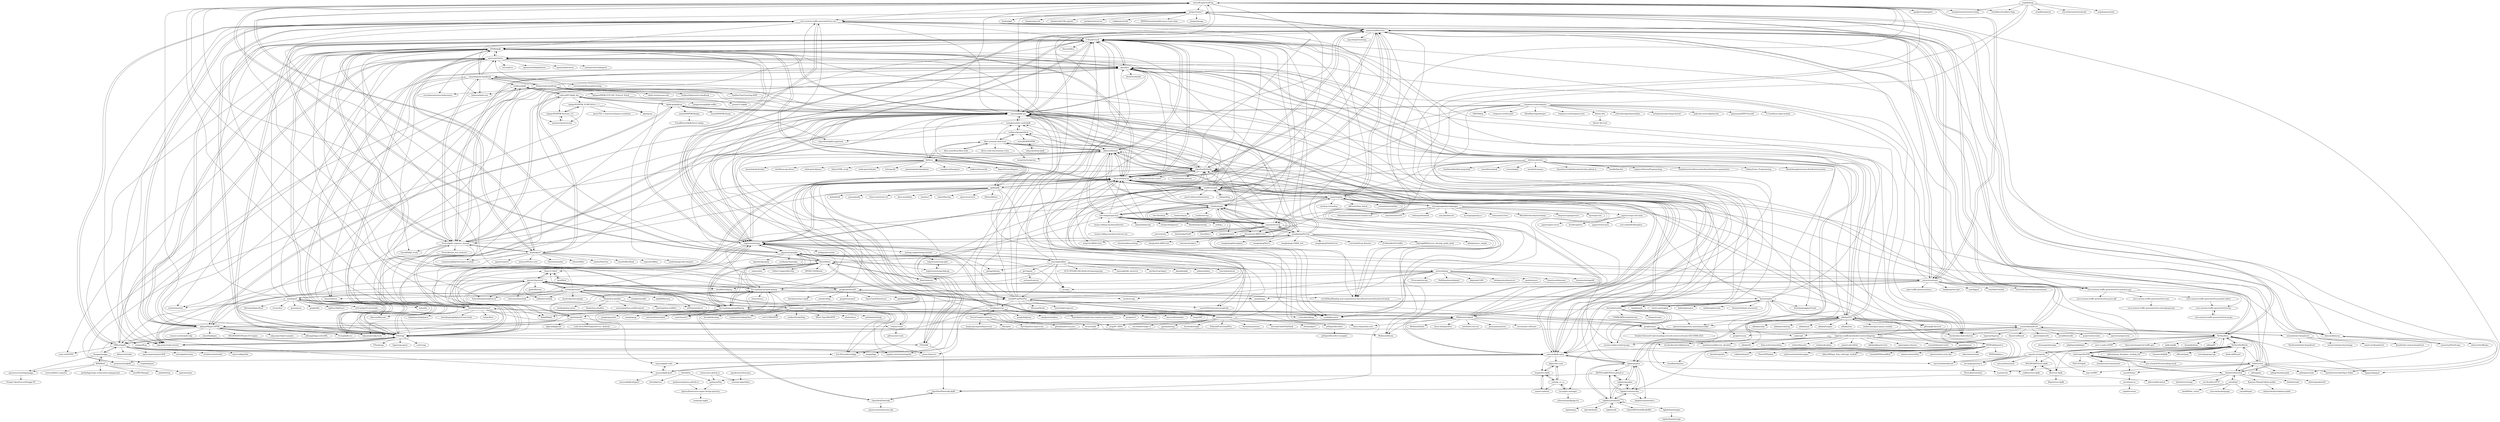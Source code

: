 digraph G {
"netsniff-ng/netsniff-ng" -> "Juniper/warp17"
"netsniff-ng/netsniff-ng" -> "cisco-system-traffic-generator/trex-core"
"netsniff-ng/netsniff-ng" -> "emmericp/MoonGen"
"netsniff-ng/netsniff-ng" -> "netoptimizer/network-testing" ["e"=1]
"netsniff-ng/netsniff-ng" -> "google/stenographer" ["e"=1]
"netsniff-ng/netsniff-ng" -> "appneta/tcpreplay"
"netsniff-ng/netsniff-ng" -> "libnet/libnet"
"netsniff-ng/netsniff-ng" -> "pstavirs/ostinato"
"netsniff-ng/netsniff-ng" -> "caesar0301/awesome-pcaptools" ["e"=1]
"netsniff-ng/netsniff-ng" -> "HewlettPackard/netperf"
"netsniff-ng/netsniff-ng" -> "xdp-project/xdp-tools" ["e"=1]
"netsniff-ng/netsniff-ng" -> "YutaroHayakawa/ipftrace2" ["e"=1]
"netsniff-ng/netsniff-ng" -> "Mellanox/sockperf"
"netsniff-ng/netsniff-ng" -> "cloudflare/cloudflare-blog" ["e"=1]
"netsniff-ng/netsniff-ng" -> "libnet/nemesis"
"esnet/iperf" -> "ar51an/iperf3-win-builds" ["e"=1]
"esnet/iperf" -> "HewlettPackard/netperf"
"esnet/iperf" -> "axboe/fio" ["e"=1]
"esnet/iperf" -> "librespeed/speedtest" ["e"=1]
"esnet/iperf" -> "DPDK/dpdk"
"esnet/iperf" -> "openvswitch/ovs"
"esnet/iperf" -> "iovisor/bcc" ["e"=1]
"esnet/iperf" -> "traviscross/mtr"
"esnet/iperf" -> "qemu/qemu" ["e"=1]
"esnet/iperf" -> "F-Stack/f-stack"
"esnet/iperf" -> "libevent/libevent" ["e"=1]
"esnet/iperf" -> "the-tcpdump-group/tcpdump"
"esnet/iperf" -> "google/bbr" ["e"=1]
"esnet/iperf" -> "bpftrace/bpftrace" ["e"=1]
"esnet/iperf" -> "mininet/mininet" ["e"=1]
"codecat007/dpdk_doc" -> "lockless/dpdk"
"codecat007/dpdk_doc" -> "vipinpv85/DPDK_SURICATA-4_1_1"
"codecat007/dpdk_doc" -> "iqiyi/qnsm" ["e"=1]
"codecat007/dpdk_doc" -> "vipinpv85/DPDK-Suricata_3.0"
"codecat007/dpdk_doc" -> "promisechen/suricata"
"codecat007/dpdk_doc" -> "dpdkcap/dpdkcap"
"codecat007/dpdk_doc" -> "0voice/dpdk_engineer_manual"
"codecat007/dpdk_doc" -> "ansyun/dpdk-ans"
"codecat007/dpdk_doc" -> "pangyemeng/dpdk-sniffer"
"iqiyi/dpvs" -> "F-Stack/f-stack"
"iqiyi/dpvs" -> "alibaba/LVS"
"iqiyi/dpvs" -> "facebookincubator/katran" ["e"=1]
"iqiyi/dpvs" -> "FDio/vpp"
"iqiyi/dpvs" -> "DPDK/dpdk"
"iqiyi/dpvs" -> "ansyun/dpdk-ans"
"iqiyi/dpvs" -> "github/glb-director" ["e"=1]
"iqiyi/dpvs" -> "0voice/dpdk_engineer_manual"
"iqiyi/dpvs" -> "openvswitch/ovs"
"iqiyi/dpvs" -> "mtcp-stack/mtcp"
"iqiyi/dpvs" -> "bfenetworks/bfe" ["e"=1]
"iqiyi/dpvs" -> "tiglabs/jupiter"
"iqiyi/dpvs" -> "scylladb/seastar" ["e"=1]
"iqiyi/dpvs" -> "baidu/dperf"
"iqiyi/dpvs" -> "tonydeng/sdn-handbook"
"mtcp-stack/mtcp" -> "ansyun/dpdk-ans"
"mtcp-stack/mtcp" -> "F-Stack/f-stack"
"mtcp-stack/mtcp" -> "pkelsey/libuinet"
"mtcp-stack/mtcp" -> "OpenFastPath/ofp"
"mtcp-stack/mtcp" -> "luigirizzo/netmap"
"mtcp-stack/mtcp" -> "scylladb/seastar" ["e"=1]
"mtcp-stack/mtcp" -> "DPDK/dpdk"
"mtcp-stack/mtcp" -> "FDio/vpp"
"mtcp-stack/mtcp" -> "emmericp/MoonGen"
"mtcp-stack/mtcp" -> "Mellanox/libvma" ["e"=1]
"mtcp-stack/mtcp" -> "fastos/fastsocket"
"mtcp-stack/mtcp" -> "spdk/spdk"
"mtcp-stack/mtcp" -> "FDio/tldk"
"mtcp-stack/mtcp" -> "snabbco/snabb"
"mtcp-stack/mtcp" -> "ansyun/dpdk-nginx"
"tonydeng/sdn-handbook" -> "feiskyer/sdn-handbook"
"tonydeng/sdn-handbook" -> "0voice/dpdk_engineer_manual"
"tonydeng/sdn-handbook" -> "iqiyi/dpvs"
"tonydeng/sdn-handbook" -> "DPDK/dpdk"
"tonydeng/sdn-handbook" -> "FDio/vpp"
"tonydeng/sdn-handbook" -> "openvswitch/ovs"
"tonydeng/sdn-handbook" -> "ansyun/dpdk-ans"
"tonydeng/sdn-handbook" -> "YanHaoChen/Learning-SDN" ["e"=1]
"tonydeng/sdn-handbook" -> "F-Stack/f-stack"
"tonydeng/sdn-handbook" -> "alibaba/LVS"
"tonydeng/sdn-handbook" -> "xdp-project/xdp-tutorial" ["e"=1]
"tonydeng/sdn-handbook" -> "DavadDi/bpf_study" ["e"=1]
"tonydeng/sdn-handbook" -> "kubeovn/kube-ovn" ["e"=1]
"tonydeng/sdn-handbook" -> "lockless/dpdk"
"tonydeng/sdn-handbook" -> "nevermosby/linux-bpf-learning" ["e"=1]
"mfontanini/libtins" -> "seladb/PcapPlusPlus"
"mfontanini/libtins" -> "the-tcpdump-group/libpcap"
"mfontanini/libtins" -> "pellegre/libcrafter"
"mfontanini/libtins" -> "libnet/libnet"
"mfontanini/libtins" -> "agauniyal/rang" ["e"=1]
"mfontanini/libtins" -> "facebook/wangle" ["e"=1]
"mfontanini/libtins" -> "snabbco/snabb"
"mfontanini/libtins" -> "Dobiasd/FunctionalPlus" ["e"=1]
"mfontanini/libtins" -> "foonathan/memory" ["e"=1]
"mfontanini/libtins" -> "stevemk14ebr/PolyHook" ["e"=1]
"mfontanini/libtins" -> "F-Stack/f-stack"
"mfontanini/libtins" -> "rbock/sqlpp11" ["e"=1]
"mfontanini/libtins" -> "luigirizzo/netmap"
"mfontanini/libtins" -> "ericniebler/range-v3" ["e"=1]
"mfontanini/libtins" -> "ntop/PF_RING" ["e"=1]
"openvswitch/ovs" -> "DPDK/dpdk"
"openvswitch/ovs" -> "mininet/mininet" ["e"=1]
"openvswitch/ovs" -> "ovn-org/ovn" ["e"=1]
"openvswitch/ovs" -> "faucetsdn/ryu" ["e"=1]
"openvswitch/ovs" -> "opennetworkinglab/onos" ["e"=1]
"openvswitch/ovs" -> "FRRouting/frr"
"openvswitch/ovs" -> "FDio/vpp"
"openvswitch/ovs" -> "F-Stack/f-stack"
"openvswitch/ovs" -> "openstack/neutron" ["e"=1]
"openvswitch/ovs" -> "kubeovn/kube-ovn" ["e"=1]
"openvswitch/ovs" -> "ovn-kubernetes/ovn-kubernetes" ["e"=1]
"openvswitch/ovs" -> "sonic-net/SONiC" ["e"=1]
"openvswitch/ovs" -> "iqiyi/dpvs"
"openvswitch/ovs" -> "containernetworking/cni" ["e"=1]
"openvswitch/ovs" -> "facebookincubator/katran" ["e"=1]
"alibaba/LVS" -> "iqiyi/dpvs"
"alibaba/LVS" -> "acassen/keepalived"
"alibaba/LVS" -> "alibaba/tair" ["e"=1]
"alibaba/LVS" -> "alibaba/tfs" ["e"=1]
"alibaba/LVS" -> "alibaba/tengine" ["e"=1]
"alibaba/LVS" -> "F-Stack/f-stack"
"alibaba/LVS" -> "facebookincubator/katran" ["e"=1]
"alibaba/LVS" -> "alibaba/tsar" ["e"=1]
"alibaba/LVS" -> "weibocom/nginx-upsync-module" ["e"=1]
"alibaba/LVS" -> "alibaba/cobar" ["e"=1]
"alibaba/LVS" -> "openresty/openresty-systemtap-toolkit" ["e"=1]
"alibaba/LVS" -> "openvswitch/ovs"
"alibaba/LVS" -> "github/glb-director" ["e"=1]
"alibaba/LVS" -> "tiglabs/jupiter"
"alibaba/LVS" -> "alibaba/rocketmq" ["e"=1]
"libnet/nemesis" -> "libnet/libnet"
"ixy-languages/ixy-languages" -> "emmericp/ixy"
"ixy-languages/ixy-languages" -> "ixy-languages/ixy.rs"
"ixy-languages/ixy-languages" -> "MichalStrehovsky/zerosharp" ["e"=1]
"ixy-languages/ixy-languages" -> "emmericp/MoonGen"
"ixy-languages/ixy-languages" -> "thepowersgang/mrustc" ["e"=1]
"ixy-languages/ixy-languages" -> "kyren/piccolo" ["e"=1]
"ixy-languages/ixy-languages" -> "snabbco/snabb"
"ixy-languages/ixy-languages" -> "fishinabarrel/linux-kernel-module-rust" ["e"=1]
"ixy-languages/ixy-languages" -> "nanochess/bootOS" ["e"=1]
"ixy-languages/ixy-languages" -> "whitequark/unfork" ["e"=1]
"ixy-languages/ixy-languages" -> "japaric/cargo-call-stack"
"ixy-languages/ixy-languages" -> "google/netstack" ["e"=1]
"ixy-languages/ixy-languages" -> "mit-pdos/biscuit" ["e"=1]
"ixy-languages/ixy-languages" -> "ixy-languages/ixy.cs"
"ixy-languages/ixy-languages" -> "immunant/c2rust" ["e"=1]
"ixy-languages/ixy.rs" -> "HeroicKatora/ethox"
"libnet/libnet" -> "the-tcpdump-group/libpcap"
"libnet/libnet" -> "libnet/nemesis"
"libnet/libnet" -> "MITRECND/libnids" ["e"=1]
"libnet/libnet" -> "wahern/dns" ["e"=1]
"libnet/libnet" -> "appneta/tcpreplay"
"libnet/libnet" -> "netsniff-ng/netsniff-ng"
"libnet/libnet" -> "antirez/hping"
"libnet/libnet" -> "mfontanini/libtins"
"libnet/libnet" -> "the-tcpdump-group/tcpdump"
"libnet/libnet" -> "thom311/libnl"
"libnet/libnet" -> "Yellow-Camper/libevhtp" ["e"=1]
"libnet/libnet" -> "tass-belgium/picotcp"
"libnet/libnet" -> "luigirizzo/netmap"
"pktgen/Pktgen-DPDK" -> "01org/dpdk-ovs"
"pktgen/Pktgen-DPDK" -> "danieltt/pktgen"
"pktgen/Pktgen-DPDK" -> "ANLAB-KAIST/Packet-IO-Engine"
"pktgen/Pktgen-DPDK" -> "ansyun/dpdk-iperf"
"01org/dpdk-ovs" -> "pktgen/Pktgen-DPDK"
"emmericp/ixy" -> "ixy-languages/ixy-languages"
"emmericp/ixy" -> "emmericp/MoonGen"
"emmericp/ixy" -> "snabbco/snabb"
"emmericp/ixy" -> "Mellanox/libvma" ["e"=1]
"emmericp/ixy" -> "ixy-languages/ixy.rs"
"emmericp/ixy" -> "saminiir/level-ip"
"emmericp/ixy" -> "F-Stack/f-stack"
"emmericp/ixy" -> "mtcp-stack/mtcp"
"emmericp/ixy" -> "erpc-io/eRPC" ["e"=1]
"emmericp/ixy" -> "efficient/rdma_bench" ["e"=1]
"emmericp/ixy" -> "xdp-project/xdp-tutorial" ["e"=1]
"emmericp/ixy" -> "chobits/tapip"
"emmericp/ixy" -> "corundum/corundum" ["e"=1]
"emmericp/ixy" -> "smoltcp-rs/smoltcp" ["e"=1]
"emmericp/ixy" -> "microsoft/demikernel" ["e"=1]
"haproxy-unofficial-obsolete-mirrors/haproxy" -> "alibaba/LVS"
"haproxy-unofficial-obsolete-mirrors/haproxy" -> "acassen/keepalived"
"haproxy-unofficial-obsolete-mirrors/haproxy" -> "varnish/Varnish-Cache" ["e"=1]
"haproxy-unofficial-obsolete-mirrors/haproxy" -> "apache/mesos" ["e"=1]
"haproxy-unofficial-obsolete-mirrors/haproxy" -> "d2iq-archive/marathon" ["e"=1]
"haproxy-unofficial-obsolete-mirrors/haproxy" -> "twitter/fatcache" ["e"=1]
"haproxy-unofficial-obsolete-mirrors/haproxy" -> "nmathewson/libevent_obsolete" ["e"=1]
"haproxy-unofficial-obsolete-mirrors/haproxy" -> "baidu/sofa-pbrpc" ["e"=1]
"haproxy-unofficial-obsolete-mirrors/haproxy" -> "facebookarchive/libphenom" ["e"=1]
"haproxy-unofficial-obsolete-mirrors/haproxy" -> "projectcalico/felix" ["e"=1]
"haproxy-unofficial-obsolete-mirrors/haproxy" -> "session-replay-tools/tcpcopy" ["e"=1]
"haproxy-unofficial-obsolete-mirrors/haproxy" -> "alibaba/ApsaraCache" ["e"=1]
"haproxy-unofficial-obsolete-mirrors/haproxy" -> "nginx/nginx-releases" ["e"=1]
"haproxy-unofficial-obsolete-mirrors/haproxy" -> "DNSPod/dnspod-sr"
"haproxy-unofficial-obsolete-mirrors/haproxy" -> "alibaba/tfs" ["e"=1]
"vipinpv85/DPDK_SURICATA-4_1_1" -> "vipinpv85/DPDK-Suricata_3.0"
"vipinpv85/DPDK_SURICATA-4_1_1" -> "promisechen/suricata"
"vipinpv85/DPDK_SURICATA-4_1_1" -> "qssec/TSL-1.0-protocol-bypass-resolution"
"vipinpv85/DPDK_SURICATA-4_1_1" -> "iqiyi/qnsm" ["e"=1]
"chenshuo/4.4BSD-Lite2" -> "pkelsey/libuinet"
"chenshuo/4.4BSD-Lite2" -> "sergev/4.4BSD-Lite2" ["e"=1]
"chenshuo/4.4BSD-Lite2" -> "chenshuo/linux-debug"
"chenshuo/4.4BSD-Lite2" -> "zhuqiuzhi/4.4BSD-Lite" ["e"=1]
"chenshuo/4.4BSD-Lite2" -> "chobits/tapip"
"chenshuo/4.4BSD-Lite2" -> "chenshuo/tcpipv2"
"ldx/python-iptables" -> "svinota/pyroute2"
"ldx/python-iptables" -> "jlaine/python-netfilter"
"ldx/python-iptables" -> "larsks/python-netns"
"ldx/python-iptables" -> "al45tair/netifaces"
"ldx/python-iptables" -> "ldx/python-ebtables"
"ldx/python-iptables" -> "oremanj/python-netfilterqueue"
"tiglabs/containerfs" -> "tiglabs/containerfs"
"tiglabs/containerfs" -> "tiglabs/raft"
"tiglabs/containerfs" -> "GabrielRF/Send2KindleBot" ["e"=1]
"wangbojing/NtyTcp" -> "wangbojing/NtyCo" ["e"=1]
"wangbojing/NtyTcp" -> "0voice/dpdk_engineer_manual"
"wangbojing/NtyTcp" -> "wangbojing/c1000k_test" ["e"=1]
"wangbojing/NtyTcp" -> "wangbojing/threadpool" ["e"=1]
"wangbojing/NtyTcp" -> "y123456yz/Reading-and-comprehense-linux-Kernel-network-protocol-stack" ["e"=1]
"wangbojing/NtyTcp" -> "F-Stack/f-stack"
"wangbojing/NtyTcp" -> "chobits/tapip"
"wangbojing/NtyTcp" -> "wangbojing/NattyServer" ["e"=1]
"wangbojing/NtyTcp" -> "LeechanX/Easy-Reactor" ["e"=1]
"wangbojing/NtyTcp" -> "luigirizzo/netmap"
"wangbojing/NtyTcp" -> "ZLMediaKit/ZLToolKit" ["e"=1]
"wangbojing/NtyTcp" -> "ansyun/dpdk-ans"
"wangbojing/NtyTcp" -> "saminiir/level-ip"
"wangbojing/NtyTcp" -> "zhiyong0804/server_develop_guide_book" ["e"=1]
"wangbojing/NtyTcp" -> "alibaba/async_simple" ["e"=1]
"tiglabs/jupiter" -> "tiglabs/containerdns"
"tiglabs/jupiter" -> "tiglabs/openjdos"
"tiglabs/jupiter" -> "tiglabs/containerfs"
"tiglabs/jupiter" -> "JDOSTech/JDOSTech.github.io"
"tiglabs/jupiter" -> "ansyun/dpdk-nginx"
"tiglabs/jupiter" -> "iqiyi/dpvs"
"tiglabs/jupiter" -> "tiglabs/containerdns-c"
"tiglabs/jupiter" -> "ansyun/dpdk-ans"
"tiglabs/jupiter" -> "OpenFastPath/ofp"
"tiglabs/openjdos" -> "JDOSTech/JDOSTech.github.io"
"tiglabs/openjdos" -> "tiglabs/containerfs"
"tiglabs/openjdos" -> "tiglabs/containerdns"
"tiglabs/openjdos" -> "tiglabs/jupiter"
"appneta/tcpreplay" -> "luigirizzo/netmap"
"appneta/tcpreplay" -> "the-tcpdump-group/libpcap"
"appneta/tcpreplay" -> "seladb/PcapPlusPlus"
"appneta/tcpreplay" -> "simsong/tcpflow"
"appneta/tcpreplay" -> "libnet/libnet"
"appneta/tcpreplay" -> "netsniff-ng/netsniff-ng"
"appneta/tcpreplay" -> "ansyun/dpdk-ans"
"appneta/tcpreplay" -> "phaag/nfdump" ["e"=1]
"appneta/tcpreplay" -> "cisco/joy" ["e"=1]
"appneta/tcpreplay" -> "rigtorp/udpreplay" ["e"=1]
"appneta/tcpreplay" -> "synfinatic/tcpreplay"
"appneta/tcpreplay" -> "cisco-system-traffic-generator/trex-core"
"appneta/tcpreplay" -> "luigirizzo/netmap-libpcap"
"appneta/tcpreplay" -> "session-replay-tools/tcpcopy" ["e"=1]
"appneta/tcpreplay" -> "HewlettPackard/netperf"
"pkelsey/libuinet" -> "chenshuo/4.4BSD-Lite2"
"pkelsey/libuinet" -> "mtcp-stack/mtcp"
"pkelsey/libuinet" -> "F-Stack/f-stack"
"pkelsey/libuinet" -> "ansyun/dpdk-ans"
"pkelsey/libuinet" -> "OpenFastPath/ofp"
"pkelsey/libuinet" -> "vadimsu/ipaugenblick"
"pkelsey/libuinet" -> "luigirizzo/netmap"
"pkelsey/libuinet" -> "rumpkernel/drv-netif-dpdk"
"pkelsey/libuinet" -> "chobits/tapip"
"pkelsey/libuinet" -> "libos-nuse/net-next-nuse"
"pkelsey/libuinet" -> "lkl/linux"
"pkelsey/libuinet" -> "tass-belgium/picotcp"
"pkelsey/libuinet" -> "sergev/4.4BSD-Lite2" ["e"=1]
"pkelsey/libuinet" -> "wanproxy/wanproxy"
"pkelsey/libuinet" -> "FDio/tldk"
"netmap-unipi/netmap-tutorial" -> "luigirizzo/netmap-ipfw"
"iputils/iputils" -> "iproute2/iproute2"
"iputils/iputils" -> "Lede-Inc/LDNetDiagnoService_Android" ["e"=1]
"iputils/iputils" -> "thom311/libnl"
"iputils/iputils" -> "ecki/net-tools"
"iputils/iputils" -> "xdp-project/xdp-tools" ["e"=1]
"iputils/iputils" -> "pkgconf/pkgconf" ["e"=1]
"xiaomi-sa/dsnat" -> "lvsgate/lvs-dpdk"
"japaric/cargo-call-stack" -> "japaric/panic-never"
"japaric/cargo-call-stack" -> "kvark/copyless" ["e"=1]
"japaric/cargo-call-stack" -> "japaric/stack-sizes"
"japaric/cargo-call-stack" -> "rust-embedded/heapless" ["e"=1]
"rumpkernel/drv-netif-dpdk" -> "vadimsu/ipaugenblick"
"rumpkernel/drv-netif-dpdk" -> "ansyun/dpdk-ans"
"rumpkernel/drv-netif-dpdk" -> "01org/dpdk-ovs"
"cizixs/cizixs.github.io" -> "opskumu/Day"
"cizixs/cizixs.github.io" -> "cizixs/go-algorithms"
"sysml/clickos" -> "sysml/mini-os"
"openkruise/client-java" -> "cizixs/go-algorithms"
"jlijian3/lvs-snat" -> "lvsgate/lvs-dpdk"
"jlijian3/lvs-snat" -> "yubo/ip_vs_ca"
"tiglabs/baudengine" -> "tiglabs/baudstorage"
"weixu8/LWIPDPDK" -> "takayukiu/lwip-dpdk"
"tidwall/lru" -> "tidwall/prtree"
"tidwall/lru" -> "opskumu/Day"
"sysml/mini-os" -> "cnplab/cosmos"
"capsule-rs/capsule" -> "ANLAB-KAIST/rust-dpdk"
"capsule-rs/capsule" -> "NetSys/NetBricks"
"capsule-rs/capsule" -> "codilime/rust-dpdk"
"capsule-rs/capsule" -> "flier/rust-dpdk"
"capsule-rs/capsule" -> "microsoft/demikernel" ["e"=1]
"capsule-rs/capsule" -> "ixy-languages/ixy.rs"
"capsule-rs/capsule" -> "microsoft/machnet"
"emmericp/MoonGen" -> "libmoon/libmoon"
"emmericp/MoonGen" -> "cisco-system-traffic-generator/trex-core"
"emmericp/MoonGen" -> "Juniper/warp17"
"emmericp/MoonGen" -> "ansyun/dpdk-ans"
"emmericp/MoonGen" -> "snabbco/snabb"
"emmericp/MoonGen" -> "pktgen/Pktgen-DPDK"
"emmericp/MoonGen" -> "mtcp-stack/mtcp"
"emmericp/MoonGen" -> "luigirizzo/netmap"
"emmericp/MoonGen" -> "OpenFastPath/ofp"
"emmericp/MoonGen" -> "NetSys/bess"
"emmericp/MoonGen" -> "F-Stack/f-stack"
"emmericp/MoonGen" -> "nsg-ethz/p4-learning" ["e"=1]
"emmericp/MoonGen" -> "p4lang/tutorials" ["e"=1]
"emmericp/MoonGen" -> "barefootnetworks/Open-Tofino" ["e"=1]
"emmericp/MoonGen" -> "emmericp/ixy"
"tempesta-tech/tempesta" -> "tempesta-tech/tls-perf"
"tempesta-tech/tempesta" -> "AltraMayor/gatekeeper" ["e"=1]
"tempesta-tech/tempesta" -> "tempesta-tech/tempesta-test"
"tempesta-tech/tempesta" -> "robertdavidgraham/robdns"
"tempesta-tech/tempesta" -> "netoptimizer/prototype-kernel" ["e"=1]
"tempesta-tech/tempesta" -> "ansyun/dpdk-nginx"
"tempesta-tech/tempesta" -> "polycube-network/polycube" ["e"=1]
"tempesta-tech/tempesta" -> "ktls/af_ktls"
"tempesta-tech/tempesta" -> "gamemann/XDP-Firewall" ["e"=1]
"tempesta-tech/tempesta" -> "cloudflare/xdpcap" ["e"=1]
"tempesta-tech/tempesta" -> "snabbco/snabb"
"tempesta-tech/tempesta" -> "G-Core/linux-regex-module"
"tempesta-tech/tempesta" -> "ansyun/dpdk-ans"
"tempesta-tech/tempesta" -> "mtcp-stack/mtcp"
"tempesta-tech/tempesta" -> "OISF/libhtp" ["e"=1]
"seladb/PcapPlusPlus" -> "mfontanini/libtins"
"seladb/PcapPlusPlus" -> "the-tcpdump-group/libpcap"
"seladb/PcapPlusPlus" -> "F-Stack/f-stack"
"seladb/PcapPlusPlus" -> "caesar0301/awesome-pcaptools" ["e"=1]
"seladb/PcapPlusPlus" -> "DPDK/dpdk"
"seladb/PcapPlusPlus" -> "emmericp/MoonGen"
"seladb/PcapPlusPlus" -> "appneta/tcpreplay"
"seladb/PcapPlusPlus" -> "ntop/PF_RING" ["e"=1]
"seladb/PcapPlusPlus" -> "intel/hyperscan"
"seladb/PcapPlusPlus" -> "ansyun/dpdk-ans"
"seladb/PcapPlusPlus" -> "mtcp-stack/mtcp"
"seladb/PcapPlusPlus" -> "scylladb/seastar" ["e"=1]
"seladb/PcapPlusPlus" -> "lewissbaker/cppcoro" ["e"=1]
"seladb/PcapPlusPlus" -> "khizmax/libcds" ["e"=1]
"seladb/PcapPlusPlus" -> "luigirizzo/netmap"
"VectorCamp/vectorscan" -> "kunpengcompute/hyperscan" ["e"=1]
"VectorCamp/vectorscan" -> "intel/hyperscan"
"VectorCamp/vectorscan" -> "flier/gohs" ["e"=1]
"VectorCamp/vectorscan" -> "darvid/python-hyperscan"
"VectorCamp/vectorscan" -> "gliwka/hyperscan-java"
"pktgen/Pktgen-DPDK" -> "dpdkcap/dpdkcap"
"pktgen/Pktgen-DPDK" -> "emmericp/MoonGen"
"pktgen/Pktgen-DPDK" -> "cisco-system-traffic-generator/trex-core"
"pktgen/Pktgen-DPDK" -> "DPDK/dpdk"
"pktgen/Pktgen-DPDK" -> "ansyun/dpdk-ans"
"pktgen/Pktgen-DPDK" -> "FDio/vpp"
"pktgen/Pktgen-DPDK" -> "libmoon/libmoon"
"pktgen/Pktgen-DPDK" -> "xdp-project/xdp-tools" ["e"=1]
"pktgen/Pktgen-DPDK" -> "Mellanox/sockperf"
"pktgen/Pktgen-DPDK" -> "Mellanox/libvma" ["e"=1]
"pktgen/Pktgen-DPDK" -> "xdp-project/xdp-tutorial" ["e"=1]
"pktgen/Pktgen-DPDK" -> "xdp-project/bpf-examples" ["e"=1]
"pktgen/Pktgen-DPDK" -> "p4lang/p4app-switchML" ["e"=1]
"pktgen/Pktgen-DPDK" -> "vmware-archive/p4c-xdp" ["e"=1]
"pktgen/Pktgen-DPDK" -> "lockless/dpdk"
"fastos/fastsocket" -> "fastos/tcpdive"
"fastos/fastsocket" -> "mtcp-stack/mtcp"
"fastos/fastsocket" -> "F-Stack/f-stack"
"fastos/fastsocket" -> "ansyun/dpdk-ans"
"fastos/fastsocket" -> "ansyun/dpdk-nginx"
"fastos/fastsocket" -> "iqiyi/dpvs"
"fastos/fastsocket" -> "openresty/openresty-systemtap-toolkit" ["e"=1]
"fastos/fastsocket" -> "alibaba/LVS"
"fastos/fastsocket" -> "nmathewson/libevent_obsolete" ["e"=1]
"fastos/fastsocket" -> "pkelsey/libuinet"
"fastos/fastsocket" -> "ideawu/icomet" ["e"=1]
"fastos/fastsocket" -> "scylladb/seastar" ["e"=1]
"fastos/fastsocket" -> "facebookarchive/libphenom" ["e"=1]
"fastos/fastsocket" -> "session-replay-tools/tcpcopy" ["e"=1]
"fastos/fastsocket" -> "CNSRE/ABTestingGateway" ["e"=1]
"Kaiyuan-Zhang/Gallium-public" -> "daehyeok-kim/redplane-public"
"ansyun/dpdk-ans" -> "mtcp-stack/mtcp"
"ansyun/dpdk-ans" -> "F-Stack/f-stack"
"ansyun/dpdk-ans" -> "ansyun/dpdk-nginx"
"ansyun/dpdk-ans" -> "OpenFastPath/ofp"
"ansyun/dpdk-ans" -> "FDio/vpp"
"ansyun/dpdk-ans" -> "pkelsey/libuinet"
"ansyun/dpdk-ans" -> "DPDK/dpdk"
"ansyun/dpdk-ans" -> "emmericp/MoonGen"
"ansyun/dpdk-ans" -> "luigirizzo/netmap"
"ansyun/dpdk-ans" -> "dpdkcap/dpdkcap"
"ansyun/dpdk-ans" -> "rumpkernel/drv-netif-dpdk"
"ansyun/dpdk-ans" -> "iqiyi/dpvs"
"ansyun/dpdk-ans" -> "0voice/dpdk_engineer_manual"
"ansyun/dpdk-ans" -> "FDio/tldk"
"ansyun/dpdk-ans" -> "scylladb/seastar" ["e"=1]
"iproute2/iproute2" -> "thom311/libnl"
"iproute2/iproute2" -> "iputils/iputils"
"iproute2/iproute2" -> "xdp-project/xdp-tools" ["e"=1]
"iproute2/iproute2" -> "ecki/net-tools"
"iproute2/iproute2" -> "libbpf/libbpf" ["e"=1]
"iproute2/iproute2" -> "xdp-project/xdp-tutorial" ["e"=1]
"iproute2/iproute2" -> "cloudflare/xdpcap" ["e"=1]
"iproute2/iproute2" -> "vishvananda/netlink" ["e"=1]
"iproute2/iproute2" -> "the-tcpdump-group/libpcap"
"iproute2/iproute2" -> "google/packetdrill"
"iproute2/iproute2" -> "the-tcpdump-group/tcpdump"
"iproute2/iproute2" -> "YutaroHayakawa/ipftrace2" ["e"=1]
"iproute2/iproute2" -> "jpirko/libteam"
"iproute2/iproute2" -> "svinota/pyroute2"
"iproute2/iproute2" -> "mdlayher/netlink" ["e"=1]
"libos-nuse/net-next-nuse" -> "libos-nuse/linux-libos-tools"
"libos-nuse/net-next-nuse" -> "vadimsu/ipaugenblick"
"libos-nuse/net-next-nuse" -> "OpenFastPath/ofp"
"libos-nuse/net-next-nuse" -> "lkl/linux"
"libos-nuse/net-next-nuse" -> "direct-code-execution/ns-3-dce" ["e"=1]
"libos-nuse/net-next-nuse" -> "pkelsey/libuinet"
"libos-nuse/net-next-nuse" -> "rumpkernel/drv-netif-dpdk"
"libos-nuse/net-next-nuse" -> "wanproxy/wanproxy"
"chobits/tapip" -> "saminiir/level-ip"
"chobits/tapip" -> "tass-belgium/picotcp"
"chobits/tapip" -> "pkelsey/libuinet"
"chobits/tapip" -> "chenshuo/4.4BSD-Lite2"
"chobits/tapip" -> "lishuhuakai/ToyIP"
"chobits/tapip" -> "wangbojing/NtyTcp"
"chobits/tapip" -> "jserv/nstack" ["e"=1]
"chobits/tapip" -> "y123456yz/Reading-and-comprehense-linux-Kernel-network-protocol-stack" ["e"=1]
"chobits/tapip" -> "chobits/tinyos"
"chobits/tapip" -> "mtcp-stack/mtcp"
"chobits/tapip" -> "OpenFastPath/ofp"
"chobits/tapip" -> "google/netstack" ["e"=1]
"chobits/tapip" -> "F-Stack/f-stack"
"chobits/tapip" -> "run/kernel-tcp" ["e"=1]
"chobits/tapip" -> "The-Dire/hf-ip"
"tgraf/libnl" -> "thom311/libnl"
"cisco-system-traffic-generator/trex-emu" -> "cisco-system-traffic-generator/trex-web-playground"
"vadimsu/ipaugenblick" -> "rajneshrat/dpdk-tcpipstack"
"vadimsu/ipaugenblick" -> "weixu8/LWIPDPDK"
"vadimsu/ipaugenblick" -> "libos-nuse/net-next-nuse"
"vadimsu/ipaugenblick" -> "rumpkernel/drv-netif-dpdk"
"opskumu/Day" -> "Apress/kubernetes-mgmt-design-patterns"
"opskumu/opskumu.github.io" -> "Apress/kubernetes-mgmt-design-patterns"
"simsong/tcpflow" -> "appneta/tcpreplay"
"simsong/tcpflow" -> "caesar0301/awesome-pcaptools" ["e"=1]
"simsong/tcpflow" -> "tomchop/malcom" ["e"=1]
"simsong/tcpflow" -> "IETF-OPSAWG-WG/draft-ietf-opsawg-pcap"
"simsong/tcpflow" -> "seladb/PcapPlusPlus"
"simsong/tcpflow" -> "the-tcpdump-group/tcpdump"
"simsong/tcpflow" -> "simsong/bulk_extractor" ["e"=1]
"simsong/tcpflow" -> "jpr5/ngrep"
"simsong/tcpflow" -> "omriher/CapTipper" ["e"=1]
"simsong/tcpflow" -> "mtcp-stack/mtcp"
"simsong/tcpflow" -> "kbandla/dpkt" ["e"=1]
"simsong/tcpflow" -> "arkime/arkime" ["e"=1]
"simsong/tcpflow" -> "phaag/nfdump" ["e"=1]
"simsong/tcpflow" -> "netsniff-ng/netsniff-ng"
"simsong/tcpflow" -> "cisco/joy" ["e"=1]
"marty90/DPDK-Replay" -> "FraudBuster/dpdk-burst-replay"
"lukego/blog" -> "snabbco/snabb"
"Mellanox/sockperf" -> "Mellanox/libvma" ["e"=1]
"Mellanox/sockperf" -> "cisco/exanic-software" ["e"=1]
"Mellanox/sockperf" -> "HewlettPackard/netperf"
"Mellanox/sockperf" -> "Mellanox/libxlio"
"Mellanox/sockperf" -> "linux-rdma/perftest" ["e"=1]
"Mellanox/sockperf" -> "iovisor/ubpf" ["e"=1]
"Mellanox/sockperf" -> "emmericp/MoonGen"
"Mellanox/sockperf" -> "intel/intel-cmt-cat" ["e"=1]
"Mellanox/sockperf" -> "OpenFastPath/ofp"
"Mellanox/sockperf" -> "mtcp-stack/mtcp"
"Mellanox/sockperf" -> "google/neper"
"Mellanox/sockperf" -> "pktgen/Pktgen-DPDK"
"Mellanox/sockperf" -> "NetSys/bess"
"Mellanox/sockperf" -> "linux-rdma/rdma-core" ["e"=1]
"Mellanox/sockperf" -> "gormanm/mmtests" ["e"=1]
"spdk/spdk" -> "DPDK/dpdk"
"spdk/spdk" -> "axboe/fio" ["e"=1]
"spdk/spdk" -> "pmem/pmdk" ["e"=1]
"spdk/spdk" -> "linux-rdma/rdma-core" ["e"=1]
"spdk/spdk" -> "linux-nvme/nvme-cli" ["e"=1]
"spdk/spdk" -> "daos-stack/daos" ["e"=1]
"spdk/spdk" -> "F-Stack/f-stack"
"spdk/spdk" -> "scylladb/seastar" ["e"=1]
"spdk/spdk" -> "intel/isa-l" ["e"=1]
"spdk/spdk" -> "ceph/ceph" ["e"=1]
"spdk/spdk" -> "axboe/liburing" ["e"=1]
"spdk/spdk" -> "mtcp-stack/mtcp"
"spdk/spdk" -> "opencurve/curve" ["e"=1]
"spdk/spdk" -> "libfuse/libfuse" ["e"=1]
"spdk/spdk" -> "baidu/braft" ["e"=1]
"google/packetdrill" -> "OpenCloudOS/nettrace" ["e"=1]
"google/packetdrill" -> "google/neper"
"google/packetdrill" -> "YutaroHayakawa/ipftrace2" ["e"=1]
"google/packetdrill" -> "nplab/packetdrill"
"google/packetdrill" -> "mtcp-stack/mtcp"
"google/packetdrill" -> "bytedance/trace-irqoff" ["e"=1]
"google/packetdrill" -> "osandov/drgn" ["e"=1]
"google/packetdrill" -> "y123456yz/Reading-and-comprehense-linux-Kernel-network-protocol-stack" ["e"=1]
"google/packetdrill" -> "F-Stack/f-stack"
"google/packetdrill" -> "google/transperf" ["e"=1]
"google/packetdrill" -> "FDio/vpp"
"google/packetdrill" -> "cisco-system-traffic-generator/trex-core"
"google/packetdrill" -> "xdp-project/xdp-tools" ["e"=1]
"google/packetdrill" -> "fastos/tcpdive"
"google/packetdrill" -> "Mellanox/sockperf"
"cisco-system-traffic-generator/trex-core" -> "cisco-system-traffic-generator/trex-stateless-gui"
"cisco-system-traffic-generator/trex-core" -> "Juniper/warp17"
"cisco-system-traffic-generator/trex-core" -> "emmericp/MoonGen"
"cisco-system-traffic-generator/trex-core" -> "FDio/vpp"
"cisco-system-traffic-generator/trex-core" -> "pktgen/Pktgen-DPDK"
"cisco-system-traffic-generator/trex-core" -> "FRRouting/frr"
"cisco-system-traffic-generator/trex-core" -> "pstavirs/ostinato"
"cisco-system-traffic-generator/trex-core" -> "aregm/nff-go" ["e"=1]
"cisco-system-traffic-generator/trex-core" -> "luigirizzo/netmap"
"cisco-system-traffic-generator/trex-core" -> "ansyun/dpdk-ans"
"cisco-system-traffic-generator/trex-core" -> "DPDK/dpdk"
"cisco-system-traffic-generator/trex-core" -> "mtcp-stack/mtcp"
"cisco-system-traffic-generator/trex-core" -> "Exa-Networks/exabgp" ["e"=1]
"cisco-system-traffic-generator/trex-core" -> "xdp-project/xdp-tutorial" ["e"=1]
"cisco-system-traffic-generator/trex-core" -> "F-Stack/f-stack"
"0voice/dpdk_engineer_manual" -> "DPDK/dpdk"
"0voice/dpdk_engineer_manual" -> "FDio/vpp"
"0voice/dpdk_engineer_manual" -> "F-Stack/f-stack"
"0voice/dpdk_engineer_manual" -> "ansyun/dpdk-ans"
"0voice/dpdk_engineer_manual" -> "baidu/dperf"
"0voice/dpdk_engineer_manual" -> "iqiyi/dpvs"
"0voice/dpdk_engineer_manual" -> "lockless/dpdk"
"0voice/dpdk_engineer_manual" -> "wangbojing/NtyTcp"
"0voice/dpdk_engineer_manual" -> "codecat007/dpdk_doc"
"0voice/dpdk_engineer_manual" -> "0voice/kernel_new_features" ["e"=1]
"0voice/dpdk_engineer_manual" -> "mtcp-stack/mtcp"
"0voice/dpdk_engineer_manual" -> "tonydeng/sdn-handbook"
"0voice/dpdk_engineer_manual" -> "xdp-project/xdp-tutorial" ["e"=1]
"0voice/dpdk_engineer_manual" -> "eunomia-bpf/bpf-developer-tutorial" ["e"=1]
"0voice/dpdk_engineer_manual" -> "DavadDi/bpf_study" ["e"=1]
"shichao-an/notes" -> "linux-kernel-labs/linux-kernel-labs.github.io" ["e"=1]
"shichao-an/notes" -> "saminiir/level-ip"
"shichao-an/notes" -> "bradfa/tlpi-dist" ["e"=1]
"shichao-an/notes" -> "chobits/tapip"
"shichao-an/notes" -> "angrave/SystemProgramming" ["e"=1]
"shichao-an/notes" -> "leandromoreira/linux-network-performance-parameters" ["e"=1]
"shichao-an/notes" -> "tass-belgium/picotcp"
"shichao-an/notes" -> "shihyu/Linux_Programming" ["e"=1]
"shichao-an/notes" -> "zhenlohuang/awesome-distributed-systems" ["e"=1]
"shichao-an/notes" -> "heathermiller/dist-prog-book" ["e"=1]
"shichao-an/notes" -> "mixu/distsysbook" ["e"=1]
"shichao-an/notes" -> "brendangregg/perf-tools" ["e"=1]
"shichao-an/notes" -> "iovisor/gobpf" ["e"=1]
"shichao-an/notes" -> "OpenFastPath/ofp"
"shichao-an/notes" -> "ianw/bottomupcs" ["e"=1]
"pstavirs/ostinato" -> "Juniper/warp17"
"pstavirs/ostinato" -> "cisco-system-traffic-generator/trex-core"
"pstavirs/ostinato" -> "snar/bgpq3" ["e"=1]
"pstavirs/ostinato" -> "vrnetlab/vrnetlab" ["e"=1]
"pstavirs/ostinato" -> "napalm-automation/napalm" ["e"=1]
"pstavirs/ostinato" -> "netsniff-ng/netsniff-ng"
"pstavirs/ostinato" -> "emmericp/MoonGen"
"pstavirs/ostinato" -> "pktgen/Pktgen-DPDK"
"pstavirs/ostinato" -> "network-unit-testing-system/nuts" ["e"=1]
"pstavirs/ostinato" -> "cisco-system-traffic-generator/trex-stateless-gui"
"pstavirs/ostinato" -> "open-traffic-generator/ixia-c" ["e"=1]
"pstavirs/ostinato" -> "cisco/joy" ["e"=1]
"pstavirs/ostinato" -> "knipknap/exscript" ["e"=1]
"pstavirs/ostinato" -> "luigirizzo/netmap"
"pstavirs/ostinato" -> "pmacct/pmacct" ["e"=1]
"luigirizzo/netmap" -> "mtcp-stack/mtcp"
"luigirizzo/netmap" -> "F-Stack/f-stack"
"luigirizzo/netmap" -> "ansyun/dpdk-ans"
"luigirizzo/netmap" -> "emmericp/MoonGen"
"luigirizzo/netmap" -> "snabbco/snabb"
"luigirizzo/netmap" -> "pkelsey/libuinet"
"luigirizzo/netmap" -> "DPDK/dpdk"
"luigirizzo/netmap" -> "ntop/PF_RING" ["e"=1]
"luigirizzo/netmap" -> "FDio/vpp"
"luigirizzo/netmap" -> "cisco-system-traffic-generator/trex-core"
"luigirizzo/netmap" -> "appneta/tcpreplay"
"luigirizzo/netmap" -> "zeek/packet-bricks" ["e"=1]
"luigirizzo/netmap" -> "xdp-project/xdp-tutorial" ["e"=1]
"luigirizzo/netmap" -> "netmap-unipi/netmap-tutorial"
"luigirizzo/netmap" -> "the-tcpdump-group/libpcap"
"Quagga/quagga" -> "FRRouting/frr"
"Quagga/quagga" -> "opensourcerouting/quagga"
"Quagga/quagga" -> "BIRD/bird"
"Quagga/quagga" -> "troglobit/pimd" ["e"=1]
"Quagga/quagga" -> "FDio/vpp"
"osixia/docker-keepalived" -> "osixia/container-baseimage"
"osixia/docker-keepalived" -> "umich-arc/keepalived"
"osixia/docker-keepalived" -> "acassen/keepalived"
"osixia/docker-keepalived" -> "lhns/docker-swarm-keepalived"
"osixia/docker-keepalived" -> "NeoAssist/docker-keepalived"
"OpenFastPath/ofp" -> "OpenDataPlane/odp"
"OpenFastPath/ofp" -> "ansyun/dpdk-ans"
"OpenFastPath/ofp" -> "mtcp-stack/mtcp"
"OpenFastPath/ofp" -> "pkelsey/libuinet"
"OpenFastPath/ofp" -> "FDio/tldk"
"OpenFastPath/ofp" -> "libos-nuse/net-next-nuse"
"OpenFastPath/ofp" -> "OpenDataPlane/odp-dpdk"
"OpenFastPath/ofp" -> "ansyun/dpdk-nginx"
"OpenFastPath/ofp" -> "vadimsu/ipaugenblick"
"OpenFastPath/ofp" -> "Juniper/contrail-vrouter" ["e"=1]
"OpenFastPath/ofp" -> "ix-project/ix" ["e"=1]
"OpenFastPath/ofp" -> "rumpkernel/drv-netif-dpdk"
"OpenFastPath/ofp" -> "Gandi/packet-journey" ["e"=1]
"OpenFastPath/ofp" -> "F-Stack/f-stack"
"OpenFastPath/ofp" -> "emmericp/MoonGen"
"insane-adding-machines/frosted" -> "insane-adding-machines/unicore-mx"
"NetSys/NetBricks" -> "capsule-rs/capsule"
"NetSys/NetBricks" -> "flier/rust-dpdk"
"NetSys/NetBricks" -> "NetSys/bess"
"NetSys/NetBricks" -> "ANLAB-KAIST/rust-dpdk"
"NetSys/NetBricks" -> "sdnfv/openNetVM"
"NetSys/NetBricks" -> "mos-stack/mOS-networking-stack"
"NetSys/NetBricks" -> "dslab-epfl/tinynf"
"NetSys/NetBricks" -> "rg0now/prog_dataplane_reading_list"
"NetSys/NetBricks" -> "tbarbette/fastclick"
"NetSys/NetBricks" -> "lemonrock/dpdk"
"NetSys/NetBricks" -> "efficient/gopt"
"NetSys/NetBricks" -> "travelping/upg-vpp" ["e"=1]
"rmind/npf" -> "alexk99/the_router" ["e"=1]
"rmind/npf" -> "outscale/packetgraph" ["e"=1]
"rmind/npf" -> "tbarbette/fastclick"
"rmind/npf" -> "OpenDataPlane/odp-dpdk"
"rmind/npf" -> "rmind/libqsbr" ["e"=1]
"lxcong/lvs-manager" -> "cybermaniax/django-lvs"
"lxcong/lvs-manager" -> "yubo/ip_vs_ca"
"opensourcerouting/quagga" -> "Orange-OpenSource/Quagga-TE"
"luigirizzo/netmap-libpcap" -> "luigirizzo/netmap-ipfw"
"cisco-system-traffic-generator/trex-doc" -> "cisco-system-traffic-generator/trex-qt-gui"
"cisco-system-traffic-generator/trex-qt-gui" -> "cisco-system-traffic-generator/trex-doc"
"libos-nuse/linux-libos-tools" -> "libos-nuse/net-next-nuse"
"takayukiu/lwip-dpdk" -> "weixu8/LWIPDPDK"
"codilime/rust-dpdk" -> "ANLAB-KAIST/rust-dpdk"
"luigirizzo/netmap-ipfw" -> "luigirizzo/netmap-libpcap"
"baidu/dperf" -> "0voice/dpdk_engineer_manual"
"baidu/dperf" -> "F-Stack/f-stack"
"baidu/dperf" -> "DPDK/dpdk"
"baidu/dperf" -> "iqiyi/dpvs"
"baidu/dperf" -> "isno/theByteBook" ["e"=1]
"baidu/dperf" -> "sogou/workflow" ["e"=1]
"baidu/dperf" -> "yanfeizhang/coder-kung-fu" ["e"=1]
"baidu/dperf" -> "FDio/vpp"
"baidu/dperf" -> "ansyun/dpdk-ans"
"baidu/dperf" -> "gojue/ecapture" ["e"=1]
"baidu/dperf" -> "nxtrace/NTrace-core" ["e"=1]
"baidu/dperf" -> "chenshuo/muduo" ["e"=1]
"baidu/dperf" -> "ithewei/libhv" ["e"=1]
"baidu/dperf" -> "chaitin/SafeLine" ["e"=1]
"baidu/dperf" -> "eunomia-bpf/bpf-developer-tutorial" ["e"=1]
"acassen/keepalived" -> "alibaba/LVS"
"acassen/keepalived" -> "haproxy/haproxy" ["e"=1]
"acassen/keepalived" -> "iqiyi/dpvs"
"acassen/keepalived" -> "osixia/docker-keepalived"
"acassen/keepalived" -> "facebookincubator/katran" ["e"=1]
"acassen/keepalived" -> "flannel-io/flannel" ["e"=1]
"acassen/keepalived" -> "gluster/glusterfs" ["e"=1]
"acassen/keepalived" -> "openvswitch/ovs"
"acassen/keepalived" -> "ceph/ceph" ["e"=1]
"acassen/keepalived" -> "metallb/metallb" ["e"=1]
"acassen/keepalived" -> "haproxy-unofficial-obsolete-mirrors/haproxy"
"acassen/keepalived" -> "google/seesaw" ["e"=1]
"acassen/keepalived" -> "F-Stack/f-stack"
"acassen/keepalived" -> "projectcalico/calico" ["e"=1]
"acassen/keepalived" -> "openresty/openresty" ["e"=1]
"intel/hyperscan" -> "google/re2" ["e"=1]
"intel/hyperscan" -> "F-Stack/f-stack"
"intel/hyperscan" -> "OISF/suricata" ["e"=1]
"intel/hyperscan" -> "VectorCamp/vectorscan"
"intel/hyperscan" -> "DPDK/dpdk"
"intel/hyperscan" -> "ansyun/dpdk-ans"
"intel/hyperscan" -> "snort3/snort3" ["e"=1]
"intel/hyperscan" -> "scylladb/seastar" ["e"=1]
"intel/hyperscan" -> "FDio/vpp"
"intel/hyperscan" -> "microsoft/mimalloc" ["e"=1]
"intel/hyperscan" -> "ntop/nDPI" ["e"=1]
"intel/hyperscan" -> "google/highway" ["e"=1]
"intel/hyperscan" -> "iqiyi/dpvs"
"intel/hyperscan" -> "simdjson/simdjson" ["e"=1]
"intel/hyperscan" -> "hanickadot/compile-time-regular-expressions" ["e"=1]
"fastos/tcpdive" -> "fastos/fastsocket"
"fastos/tcpdive" -> "openresty/openresty-systemtap-toolkit" ["e"=1]
"fastos/tcpdive" -> "themattrix/bash-concurrent" ["e"=1]
"fastos/tcpdive" -> "session-replay-tools/tcpcopy" ["e"=1]
"fastos/tcpdive" -> "google/seesaw" ["e"=1]
"fastos/tcpdive" -> "F-Stack/f-stack"
"fastos/tcpdive" -> "alibaba/LVS"
"fastos/tcpdive" -> "vigo/kommit" ["e"=1]
"fastos/tcpdive" -> "satori-com/tcpkali" ["e"=1]
"fastos/tcpdive" -> "iqiyi/dpvs"
"fastos/tcpdive" -> "mtcp-stack/mtcp"
"fastos/tcpdive" -> "google/packetdrill"
"fastos/tcpdive" -> "kadirahq/mantra" ["e"=1]
"fastos/tcpdive" -> "rabbitmq/internals" ["e"=1]
"fastos/tcpdive" -> "brendangregg/perf-tools" ["e"=1]
"snabbco/snabb" -> "emmericp/MoonGen"
"snabbco/snabb" -> "luigirizzo/netmap"
"snabbco/snabb" -> "mtcp-stack/mtcp"
"snabbco/snabb" -> "ansyun/dpdk-ans"
"snabbco/snabb" -> "F-Stack/f-stack"
"snabbco/snabb" -> "facebookincubator/katran" ["e"=1]
"snabbco/snabb" -> "emmericp/ixy"
"snabbco/snabb" -> "cisco-system-traffic-generator/trex-core"
"snabbco/snabb" -> "Exa-Networks/exabgp" ["e"=1]
"snabbco/snabb" -> "pavel-odintsov/fastnetmon" ["e"=1]
"snabbco/snabb" -> "libmoon/libmoon"
"snabbco/snabb" -> "osrg/gobgp" ["e"=1]
"snabbco/snabb" -> "OpenFastPath/ofp"
"snabbco/snabb" -> "lkl/linux"
"snabbco/snabb" -> "lukego/blog"
"antirez/hping" -> "schweikert/fping" ["e"=1]
"antirez/hping" -> "libnet/libnet"
"antirez/hping" -> "Ettercap/ettercap" ["e"=1]
"antirez/hping" -> "the-tcpdump-group/tcpdump"
"antirez/hping" -> "netsniff-ng/netsniff-ng"
"antirez/hping" -> "NullHypothesis/hping3"
"antirez/hping" -> "pstavirs/ostinato"
"antirez/hping" -> "digininja/CeWL" ["e"=1]
"antirez/hping" -> "darkoperator/dnsrecon" ["e"=1]
"antirez/hping" -> "epsylon/xsser" ["e"=1]
"antirez/hping" -> "secdev/scapy" ["e"=1]
"antirez/hping" -> "nmap/nmap" ["e"=1]
"antirez/hping" -> "fwaeytens/dnsenum" ["e"=1]
"antirez/hping" -> "laramies/metagoofil" ["e"=1]
"antirez/hping" -> "HewlettPackard/netperf"
"jpr5/ngrep" -> "sachaos/tcpterm" ["e"=1]
"jpr5/ngrep" -> "libnet/nemesis"
"NetSys/bess" -> "NetSys/NetBricks"
"NetSys/bess" -> "tbarbette/fastclick"
"NetSys/bess" -> "sdnfv/openNetVM"
"NetSys/bess" -> "Juniper/warp17"
"NetSys/bess" -> "kohler/click"
"NetSys/bess" -> "datacenter/empirical-traffic-gen" ["e"=1]
"NetSys/bess" -> "ipdk-io/ipdk" ["e"=1]
"NetSys/bess" -> "google/neper"
"NetSys/bess" -> "emmericp/MoonGen"
"NetSys/bess" -> "bestephe/loom"
"NetSys/bess" -> "p4lang/PI" ["e"=1]
"NetSys/bess" -> "shenango/shenango" ["e"=1]
"NetSys/bess" -> "p4pktgen/p4pktgen" ["e"=1]
"NetSys/bess" -> "nets-cs-pub-ro/NDP" ["e"=1]
"NetSys/bess" -> "lagopus/lagopus" ["e"=1]
"ansyun/dpdk-redis" -> "ansyun/dpdk-nginx"
"ansyun/dpdk-redis" -> "ansyun/dpdk-iperf"
"hjlogzw/DPDK-TCP-UDP_Protocol_Stack" -> "jemmy512/dpdk"
"lkl/linux" -> "libos-nuse/net-next-nuse"
"lkl/linux" -> "pkelsey/libuinet"
"lkl/linux" -> "sslab-gatech/janus" ["e"=1]
"lkl/linux" -> "linhua55/lkl_study" ["e"=1]
"lkl/linux" -> "sslab-gatech/hydra" ["e"=1]
"lkl/linux" -> "lsds/sgx-lkl" ["e"=1]
"lkl/linux" -> "gramineproject/graphene" ["e"=1]
"lkl/linux" -> "rumpkernel/rumprun" ["e"=1]
"lkl/linux" -> "OpenFastPath/ofp"
"lkl/linux" -> "ansyun/dpdk-ans"
"lkl/linux" -> "snabbco/snabb"
"lkl/linux" -> "unikernelLinux/ukl" ["e"=1]
"lkl/linux" -> "AngoraFuzzer/Angora" ["e"=1]
"lkl/linux" -> "kernelslacker/trinity" ["e"=1]
"lkl/linux" -> "intel/linux-sgx-driver" ["e"=1]
"tbarbette/fastclick" -> "tbarbette/npf"
"tbarbette/fastclick" -> "kohler/click"
"tbarbette/fastclick" -> "aliireza/packetmill"
"tbarbette/fastclick" -> "NetSys/bess"
"tbarbette/fastclick" -> "aliireza/ddio-bench" ["e"=1]
"tbarbette/fastclick" -> "Kaiyuan-Zhang/Gallium-public"
"tbarbette/fastclick" -> "sdnfv/openNetVM"
"tbarbette/fastclick" -> "tbarbette/xchange"
"tbarbette/fastclick" -> "rmind/npf"
"tbarbette/fastclick" -> "acceltcp/AccelTCP"
"thom311/libnl" -> "tgraf/libnl"
"thom311/libnl" -> "iproute2/iproute2"
"DNSPod/dnspod-sr" -> "xiaomi-sa/smartdns" ["e"=1]
"DNSPod/dnspod-sr" -> "openresty/lua-resty-dns" ["e"=1]
"DNSPod/dnspod-sr" -> "oknet/atsinternals" ["e"=1]
"DNSPod/dnspod-sr" -> "DNSPod/dplus-c"
"DNSPod/dnspod-sr" -> "cloudflare/keyless" ["e"=1]
"DNSPod/dnspod-sr" -> "kenshinx/godns" ["e"=1]
"DNSPod/dnspod-sr" -> "ansyun/dpdk-nginx"
"DNSPod/dnspod-sr" -> "cobblau/dnsperf" ["e"=1]
"DNSPod/dnspod-sr" -> "PowerDNS/pdns" ["e"=1]
"DNSPod/dnspod-sr" -> "jethrocarr/namedmanager" ["e"=1]
"DNSPod/dnspod-sr" -> "lxcong/lvs-manager"
"DNSPod/dnspod-sr" -> "fastos/tcpdive"
"DNSPod/dnspod-sr" -> "tiglabs/containerdns"
"DNSPod/dnspod-sr" -> "Qihoo360/ngx_http_subrange_module" ["e"=1]
"DNSPod/dnspod-sr" -> "luxiaok/DNSmasqWeb" ["e"=1]
"dpdkcap/dpdkcap" -> "marty90/DPDK-Dump"
"dpdkcap/dpdkcap" -> "pktgen/Pktgen-DPDK"
"dpdkcap/dpdkcap" -> "ansyun/dpdk-ans"
"dpdkcap/dpdkcap" -> "ansyun/dpdk-redis"
"dpdkcap/dpdkcap" -> "ansyun/dpdk-nginx"
"dpdkcap/dpdkcap" -> "rajneshrat/dpdk-tcpipstack"
"dpdkcap/dpdkcap" -> "codecat007/dpdk_doc"
"dpdkcap/dpdkcap" -> "marty90/DPDK-Replay"
"ansyun/dpdk-nginx" -> "ansyun/dpdk-redis"
"ansyun/dpdk-nginx" -> "ansyun/dpdk-ans"
"ansyun/dpdk-nginx" -> "ansyun/dpdk-iperf"
"ansyun/dpdk-nginx" -> "vadimsu/ipaugenblick"
"ansyun/dpdk-nginx" -> "OpenFastPath/ofp"
"ansyun/dpdk-nginx" -> "promisechen/dpdk"
"ansyun/dpdk-nginx" -> "dpdkcap/dpdkcap"
"ansyun/dpdk-nginx" -> "mtcp-stack/mtcp"
"ansyun/dpdk-nginx" -> "lvsgate/lvs-dpdk"
"ansyun/dpdk-nginx" -> "tiglabs/jupiter"
"ansyun/dpdk-nginx" -> "jlijian3/lvs-snat"
"ansyun/dpdk-nginx" -> "cloudflare/keyless" ["e"=1]
"promisechen/dpdk" -> "rajneshrat/qos"
"Juniper/warp17" -> "cisco-system-traffic-generator/trex-core"
"Juniper/warp17" -> "emmericp/MoonGen"
"Juniper/warp17" -> "pstavirs/ostinato"
"Juniper/warp17" -> "Juniper/open-nti" ["e"=1]
"Juniper/warp17" -> "NetSys/bess"
"Juniper/warp17" -> "Juniper/vqfx10k-vagrant" ["e"=1]
"Juniper/warp17" -> "pierky/arouteserver" ["e"=1]
"Juniper/warp17" -> "toddproject/todd" ["e"=1]
"Juniper/warp17" -> "libmoon/libmoon"
"Juniper/warp17" -> "ansyun/dpdk-ans"
"Juniper/warp17" -> "JNPRAutomate/ansible-junos-evpn-vxlan" ["e"=1]
"Juniper/warp17" -> "lagopus/lagopus" ["e"=1]
"Juniper/warp17" -> "Juniper/jsnapy" ["e"=1]
"Juniper/warp17" -> "bisdn/xdpd" ["e"=1]
"Juniper/warp17" -> "cisco-system-traffic-generator/trex-stateless-gui"
"saminiir/level-ip" -> "chobits/tapip"
"saminiir/level-ip" -> "tass-belgium/picotcp"
"saminiir/level-ip" -> "mtcp-stack/mtcp"
"saminiir/level-ip" -> "F-Stack/f-stack"
"saminiir/level-ip" -> "google/netstack" ["e"=1]
"saminiir/level-ip" -> "jserv/nstack" ["e"=1]
"saminiir/level-ip" -> "wangbojing/NtyTcp"
"saminiir/level-ip" -> "pkelsey/libuinet"
"saminiir/level-ip" -> "emmericp/ixy"
"saminiir/level-ip" -> "y123456yz/Reading-and-comprehense-linux-Kernel-network-protocol-stack" ["e"=1]
"saminiir/level-ip" -> "DPDK/dpdk"
"saminiir/level-ip" -> "ansyun/dpdk-ans"
"saminiir/level-ip" -> "chenshuo/4.4BSD-Lite2"
"saminiir/level-ip" -> "lishuhuakai/ToyIP"
"saminiir/level-ip" -> "hnes/libaco" ["e"=1]
"chenshuo/linux-debug" -> "chenshuo/4.4BSD-Lite2"
"yubo/ip_vs_ca" -> "lvsgate/lvs-dpdk"
"yubo/ip_vs_ca" -> "jlijian3/lvs-snat"
"yubo/ip_vs_ca" -> "xiaomi-sa/dsnat"
"yubo/ip_vs_ca" -> "lxcong/lvs-manager"
"google/neper" -> "aliireza/ddio-bench" ["e"=1]
"google/neper" -> "Terabit-Ethernet/Understanding-network-stack-overheads-SIGCOMM-2021" ["e"=1]
"google/neper" -> "NetSys/bess"
"flier/rust-dpdk" -> "libpnet/rust-dpdk"
"flier/rust-dpdk" -> "ANLAB-KAIST/rust-dpdk"
"sdnfv/openNetVM" -> "kohler/click"
"sdnfv/openNetVM" -> "NetSys/bess"
"sdnfv/openNetVM" -> "tbarbette/fastclick"
"sdnfv/openNetVM" -> "sysml/clickos"
"sdnfv/openNetVM" -> "NetSys/NetBricks"
"sdnfv/openNetVM" -> "mos-stack/mOS-networking-stack"
"sdnfv/openNetVM" -> "P4ELTE/t4p4s" ["e"=1]
"sdnfv/openNetVM" -> "containernet/containernet" ["e"=1]
"sdnfv/openNetVM" -> "OpenFastPath/ofp"
"ktls/af_ktls" -> "ktls/af_ktls-tool"
"pellegre/libcrafter" -> "pellegre/libcrafter-examples"
"libmoon/libmoon" -> "emmericp/MoonGen"
"libmoon/libmoon" -> "emmericp/FlowScope"
"libmoon/libmoon" -> "atheurer/trafficgen" ["e"=1]
"JDOSTech/JDOSTech.github.io" -> "tiglabs/openjdos"
"JDOSTech/JDOSTech.github.io" -> "opskumu/Day"
"vipinpv85/DPDK-Suricata_3.0" -> "vipinpv85/DPDK_SURICATA-4_1_1"
"vipinpv85/DPDK-Suricata_3.0" -> "promisechen/suricata"
"vipinpv85/DPDK-Suricata_3.0" -> "promisechen/dpdk"
"lockless/dpdk" -> "codecat007/dpdk_doc"
"lockless/dpdk" -> "0voice/dpdk_engineer_manual"
"lockless/dpdk" -> "ansyun/dpdk-ans"
"lockless/dpdk" -> "hjlogzw/DPDK-TCP-UDP_Protocol_Stack"
"lockless/dpdk" -> "FDio/vpp"
"lockless/dpdk" -> "promisechen/dpdk"
"lockless/dpdk" -> "ansyun/dpdk-nginx"
"lvsgate/lvs-dpdk" -> "jlijian3/lvs-snat"
"lvsgate/lvs-dpdk" -> "yubo/ip_vs_ca"
"lvsgate/lvs-dpdk" -> "xiaomi-sa/dsnat"
"emmericp/FlowScope" -> "libmoon/libmoon"
"ansyun/dpdk-iperf" -> "ansyun/dpdk-redis"
"ansyun/dpdk-iperf" -> "ansyun/dpdk-httpperf"
"ansyun/dpdk-iperf" -> "ansyun/dpdk-nginx"
"FRRouting/frr" -> "osrg/gobgp" ["e"=1]
"FRRouting/frr" -> "Exa-Networks/exabgp" ["e"=1]
"FRRouting/frr" -> "FDio/vpp"
"FRRouting/frr" -> "sonic-net/SONiC" ["e"=1]
"FRRouting/frr" -> "openvswitch/ovs"
"FRRouting/frr" -> "srl-labs/containerlab" ["e"=1]
"FRRouting/frr" -> "cisco-system-traffic-generator/trex-core"
"FRRouting/frr" -> "Quagga/quagga"
"FRRouting/frr" -> "napalm-automation/napalm" ["e"=1]
"FRRouting/frr" -> "DPDK/dpdk"
"FRRouting/frr" -> "openconfig/public" ["e"=1]
"FRRouting/frr" -> "ktbyers/netmiko" ["e"=1]
"FRRouting/frr" -> "pmacct/pmacct" ["e"=1]
"FRRouting/frr" -> "opencomputeproject/SAI" ["e"=1]
"FRRouting/frr" -> "netenglabs/suzieq" ["e"=1]
"tiglabs/containerfs" -> "tiglabs/containerdns"
"tiglabs/containerfs" -> "tiglabs/openjdos"
"tiglabs/containerfs" -> "tiglabs/jupiter"
"tiglabs/containerfs" -> "JDOSTech/JDOSTech.github.io"
"tiglabs/containerfs" -> "tiglabs/baudengine"
"tiglabs/containerfs" -> "tiglabs/jmq" ["e"=1]
"tiglabs/containerfs" -> "ipdcode/hades"
"traviscross/mtr" -> "esnet/iperf"
"traviscross/mtr" -> "oetiker/SmokePing" ["e"=1]
"traviscross/mtr" -> "White-Tiger/WinMTR" ["e"=1]
"traviscross/mtr" -> "nitefood/asn" ["e"=1]
"traviscross/mtr" -> "schweikert/fping" ["e"=1]
"traviscross/mtr" -> "Exa-Networks/exabgp" ["e"=1]
"traviscross/mtr" -> "napalm-automation/napalm" ["e"=1]
"traviscross/mtr" -> "mehrdadrad/mylg" ["e"=1]
"traviscross/mtr" -> "farrokhi/dnsdiag" ["e"=1]
"traviscross/mtr" -> "netsniff-ng/netsniff-ng"
"traviscross/mtr" -> "telephone/LookingGlass" ["e"=1]
"traviscross/mtr" -> "the-tcpdump-group/tcpdump"
"traviscross/mtr" -> "iputils/iputils"
"traviscross/mtr" -> "FRRouting/frr"
"traviscross/mtr" -> "oott123/WinMTR" ["e"=1]
"majek/dump" -> "majek/openonload" ["e"=1]
"majek/dump" -> "Mellanox/sockperf"
"majek/dump" -> "netoptimizer/network-testing" ["e"=1]
"majek/dump" -> "cloudflare/pmtud"
"majek/dump" -> "vincentbernat/network-lab" ["e"=1]
"majek/dump" -> "cloudflare/cloudflare-blog" ["e"=1]
"majek/dump" -> "ansyun/dpdk-nginx"
"OpenDataPlane/odp" -> "OpenDataPlane/odp-dpdk"
"OpenDataPlane/odp" -> "OpenFastPath/ofp"
"OpenDataPlane/odp" -> "openeventmachine/em-odp"
"tiglabs/raft" -> "tiglabs/containerfs"
"cisco-system-traffic-generator/trex-stateless-gui" -> "cisco-system-traffic-generator/trex-packet-editor"
"cisco-system-traffic-generator/trex-stateless-gui" -> "cisco-system-traffic-generator/trex-core"
"cisco-system-traffic-generator/trex-stateless-gui" -> "cisco-system-traffic-generator/trex-emu"
"cisco-system-traffic-generator/trex-stateless-gui" -> "cisco-system-traffic-generator/trex-doc"
"cisco-system-traffic-generator/trex-stateless-gui" -> "cisco-system-traffic-generator/trex-java-sdk"
"cisco-system-traffic-generator/trex-packet-editor" -> "cisco-system-traffic-generator/trex-doc"
"ANLAB-KAIST/rust-dpdk" -> "codilime/rust-dpdk"
"ANLAB-KAIST/rust-dpdk" -> "flier/rust-dpdk"
"Apress/kubernetes-mgmt-design-patterns" -> "wadey/go-zipkin"
"tass-belgium/picotcp" -> "chobits/tapip"
"tass-belgium/picotcp" -> "saminiir/level-ip"
"tass-belgium/picotcp" -> "pkelsey/libuinet"
"tass-belgium/picotcp" -> "adamdunkels/uip" ["e"=1]
"tass-belgium/picotcp" -> "mtcp-stack/mtcp"
"tass-belgium/picotcp" -> "jserv/nstack" ["e"=1]
"tass-belgium/picotcp" -> "h2o/picohttpparser" ["e"=1]
"tass-belgium/picotcp" -> "OpenFastPath/ofp"
"tass-belgium/picotcp" -> "insane-adding-machines/frosted"
"tass-belgium/picotcp" -> "wangbojing/NtyTcp"
"tass-belgium/picotcp" -> "HardySimpson/zlog" ["e"=1]
"tass-belgium/picotcp" -> "rxi/log.c" ["e"=1]
"tass-belgium/picotcp" -> "google/netstack" ["e"=1]
"tass-belgium/picotcp" -> "chenshuo/4.4BSD-Lite2"
"tass-belgium/picotcp" -> "y123456yz/Reading-and-comprehense-linux-Kernel-network-protocol-stack" ["e"=1]
"F-Stack/f-stack" -> "ansyun/dpdk-ans"
"F-Stack/f-stack" -> "mtcp-stack/mtcp"
"F-Stack/f-stack" -> "DPDK/dpdk"
"F-Stack/f-stack" -> "scylladb/seastar" ["e"=1]
"F-Stack/f-stack" -> "iqiyi/dpvs"
"F-Stack/f-stack" -> "FDio/vpp"
"F-Stack/f-stack" -> "pkelsey/libuinet"
"F-Stack/f-stack" -> "facebookincubator/katran" ["e"=1]
"F-Stack/f-stack" -> "luigirizzo/netmap"
"F-Stack/f-stack" -> "spdk/spdk"
"F-Stack/f-stack" -> "0voice/dpdk_engineer_manual"
"F-Stack/f-stack" -> "Tencent/libco" ["e"=1]
"F-Stack/f-stack" -> "openvswitch/ovs"
"F-Stack/f-stack" -> "xdp-project/xdp-tutorial" ["e"=1]
"F-Stack/f-stack" -> "baidu/dperf"
"BIRD/bird" -> "czerwonk/bird_exporter" ["e"=1]
"BIRD/bird" -> "pierky/bgp-large-communities-playground"
"BIRD/bird" -> "inex/IXP-Manager" ["e"=1]
"BIRD/bird" -> "Quagga/quagga"
"BIRD/bird" -> "sileht/bird-lg" ["e"=1]
"BIRD/bird" -> "opensourcerouting/quagga"
"tiglabs/containerdns" -> "tiglabs/containerfs"
"tiglabs/containerdns" -> "tiglabs/jupiter"
"tiglabs/containerdns" -> "tiglabs/openjdos"
"tiglabs/containerdns" -> "JDOSTech/JDOSTech.github.io"
"tiglabs/containerdns" -> "tiglabs/containerdns-c"
"promisechen/suricata" -> "vipinpv85/DPDK-Suricata_3.0"
"svinota/pyroute2" -> "ldx/python-iptables"
"svinota/pyroute2" -> "vishvananda/netlink" ["e"=1]
"svinota/pyroute2" -> "Exa-Networks/exabgp" ["e"=1]
"svinota/pyroute2" -> "iproute2/iproute2"
"svinota/pyroute2" -> "netaddr/netaddr" ["e"=1]
"svinota/pyroute2" -> "pmacct/pmacct" ["e"=1]
"svinota/pyroute2" -> "thom311/libnl"
"svinota/pyroute2" -> "luigirizzo/netmap"
"svinota/pyroute2" -> "al45tair/netifaces"
"svinota/pyroute2" -> "mdlayher/netlink" ["e"=1]
"svinota/pyroute2" -> "mbj4668/pyang" ["e"=1]
"svinota/pyroute2" -> "faucetsdn/ryu" ["e"=1]
"svinota/pyroute2" -> "Juniper/warp17"
"svinota/pyroute2" -> "FRRouting/frr"
"svinota/pyroute2" -> "facebookarchive/gnlpy" ["e"=1]
"the-tcpdump-group/tcpdump" -> "the-tcpdump-group/libpcap"
"the-tcpdump-group/tcpdump" -> "wireshark/wireshark" ["e"=1]
"the-tcpdump-group/tcpdump" -> "nmap/nmap" ["e"=1]
"the-tcpdump-group/tcpdump" -> "strace/strace" ["e"=1]
"the-tcpdump-group/tcpdump" -> "iproute2/iproute2"
"the-tcpdump-group/tcpdump" -> "snort3/snort3" ["e"=1]
"the-tcpdump-group/tcpdump" -> "nmap/npcap" ["e"=1]
"the-tcpdump-group/tcpdump" -> "DPDK/dpdk"
"the-tcpdump-group/tcpdump" -> "secdev/scapy" ["e"=1]
"the-tcpdump-group/tcpdump" -> "seladb/PcapPlusPlus"
"the-tcpdump-group/tcpdump" -> "esnet/iperf"
"the-tcpdump-group/tcpdump" -> "mtcp-stack/mtcp"
"the-tcpdump-group/tcpdump" -> "appneta/tcpreplay"
"the-tcpdump-group/tcpdump" -> "luigirizzo/netmap"
"the-tcpdump-group/tcpdump" -> "netsniff-ng/netsniff-ng"
"the-tcpdump-group/libpcap" -> "the-tcpdump-group/tcpdump"
"the-tcpdump-group/libpcap" -> "libnet/libnet"
"the-tcpdump-group/libpcap" -> "seladb/PcapPlusPlus"
"the-tcpdump-group/libpcap" -> "nmap/npcap" ["e"=1]
"the-tcpdump-group/libpcap" -> "mfontanini/libtins"
"the-tcpdump-group/libpcap" -> "DPDK/dpdk"
"the-tcpdump-group/libpcap" -> "wireshark/wireshark" ["e"=1]
"the-tcpdump-group/libpcap" -> "luigirizzo/netmap"
"the-tcpdump-group/libpcap" -> "appneta/tcpreplay"
"the-tcpdump-group/libpcap" -> "ntop/PF_RING" ["e"=1]
"the-tcpdump-group/libpcap" -> "google/gopacket" ["e"=1]
"the-tcpdump-group/libpcap" -> "libbpf/libbpf" ["e"=1]
"the-tcpdump-group/libpcap" -> "libevent/libevent" ["e"=1]
"the-tcpdump-group/libpcap" -> "iproute2/iproute2"
"the-tcpdump-group/libpcap" -> "snort3/snort3" ["e"=1]
"FDio/vpp" -> "DPDK/dpdk"
"FDio/vpp" -> "FDio/govpp" ["e"=1]
"FDio/vpp" -> "F-Stack/f-stack"
"FDio/vpp" -> "ansyun/dpdk-ans"
"FDio/vpp" -> "cisco-system-traffic-generator/trex-core"
"FDio/vpp" -> "ligato/vpp-agent" ["e"=1]
"FDio/vpp" -> "FRRouting/frr"
"FDio/vpp" -> "iqiyi/dpvs"
"FDio/vpp" -> "0voice/dpdk_engineer_manual"
"FDio/vpp" -> "mtcp-stack/mtcp"
"FDio/vpp" -> "openvswitch/ovs"
"FDio/vpp" -> "contiv/vpp" ["e"=1]
"FDio/vpp" -> "FDio/tldk"
"FDio/vpp" -> "xdp-project/xdp-tutorial" ["e"=1]
"FDio/vpp" -> "aregm/nff-go" ["e"=1]
"DPDK/dpdk" -> "F-Stack/f-stack"
"DPDK/dpdk" -> "FDio/vpp"
"DPDK/dpdk" -> "spdk/spdk"
"DPDK/dpdk" -> "0voice/dpdk_engineer_manual"
"DPDK/dpdk" -> "openvswitch/ovs"
"DPDK/dpdk" -> "ansyun/dpdk-ans"
"DPDK/dpdk" -> "linux-rdma/rdma-core" ["e"=1]
"DPDK/dpdk" -> "mtcp-stack/mtcp"
"DPDK/dpdk" -> "iqiyi/dpvs"
"DPDK/dpdk" -> "xdp-project/xdp-tutorial" ["e"=1]
"DPDK/dpdk" -> "luigirizzo/netmap"
"DPDK/dpdk" -> "libbpf/libbpf" ["e"=1]
"DPDK/dpdk" -> "scylladb/seastar" ["e"=1]
"DPDK/dpdk" -> "pktgen/Pktgen-DPDK"
"DPDK/dpdk" -> "baidu/dperf"
"ecki/net-tools" -> "giftnuss/net-tools"
"ecki/net-tools" -> "iproute2/iproute2"
"HewlettPackard/netperf" -> "Mellanox/sockperf"
"HewlettPackard/netperf" -> "tohojo/flent" ["e"=1]
"HewlettPackard/netperf" -> "mtcp-stack/mtcp"
"HewlettPackard/netperf" -> "esnet/iperf"
"HewlettPackard/netperf" -> "Irqbalance/irqbalance" ["e"=1]
"HewlettPackard/netperf" -> "cisco-system-traffic-generator/trex-core"
"HewlettPackard/netperf" -> "xdp-project/xdp-tools" ["e"=1]
"HewlettPackard/netperf" -> "microsoft/demikernel" ["e"=1]
"HewlettPackard/netperf" -> "iovisor/ubpf" ["e"=1]
"HewlettPackard/netperf" -> "brendangregg/bpf-perf-tools-book" ["e"=1]
"HewlettPackard/netperf" -> "google/neper"
"HewlettPackard/netperf" -> "DPDK/dpdk"
"HewlettPackard/netperf" -> "ansyun/dpdk-ans"
"HewlettPackard/netperf" -> "Mellanox/libvma" ["e"=1]
"HewlettPackard/netperf" -> "FDio/vpp"
"feiskyer/sdn-handbook" -> "tonydeng/sdn-handbook"
"feiskyer/sdn-handbook" -> "sdnds-tw/awesome-sdn" ["e"=1]
"feiskyer/sdn-handbook" -> "YanHaoChen/Learning-SDN" ["e"=1]
"feiskyer/sdn-handbook" -> "feiskyer/kubernetes-handbook" ["e"=1]
"feiskyer/sdn-handbook" -> "iqiyi/dpvs"
"feiskyer/sdn-handbook" -> "openvswitch/ovs"
"feiskyer/sdn-handbook" -> "y123456yz/Reading-and-comprehense-linux-Kernel-network-protocol-stack" ["e"=1]
"feiskyer/sdn-handbook" -> "FDio/vpp"
"feiskyer/sdn-handbook" -> "kubeovn/kube-ovn" ["e"=1]
"feiskyer/sdn-handbook" -> "alibaba/LVS"
"feiskyer/sdn-handbook" -> "0voice/dpdk_engineer_manual"
"feiskyer/sdn-handbook" -> "ansyun/dpdk-ans"
"feiskyer/sdn-handbook" -> "faucetsdn/ryu" ["e"=1]
"feiskyer/sdn-handbook" -> "mininet/mininet" ["e"=1]
"feiskyer/sdn-handbook" -> "ovn-kubernetes/ovn-kubernetes" ["e"=1]
"kohler/click" -> "tbarbette/fastclick"
"kohler/click" -> "sdnfv/openNetVM"
"kohler/click" -> "NetSys/bess"
"kohler/click" -> "sysml/clickos"
"kohler/click" -> "NetSys/NetBricks"
"kohler/click" -> "emmericp/MoonGen"
"kohler/click" -> "lagopus/lagopus" ["e"=1]
"kohler/click" -> "jafingerhut/p4-guide" ["e"=1]
"kohler/click" -> "luigirizzo/netmap"
"kohler/click" -> "p4lang/tutorials" ["e"=1]
"kohler/click" -> "mtcp-stack/mtcp"
"kohler/click" -> "ix-project/ix" ["e"=1]
"kohler/click" -> "p4lang/p4c" ["e"=1]
"kohler/click" -> "barefootnetworks/Open-Tofino" ["e"=1]
"kohler/click" -> "erpc-io/eRPC" ["e"=1]
"OpenDataPlane/odp-dpdk" -> "OpenDataPlane/odp"
"FDio/tldk" -> "OpenFastPath/ofp"
"FDio/tldk" -> "OpenDataPlane/odp-dpdk"
"FDio/tldk" -> "FDio/vpp"
"netsniff-ng/netsniff-ng" ["l"="6.296,-5.057"]
"Juniper/warp17" ["l"="6.229,-5.095"]
"cisco-system-traffic-generator/trex-core" ["l"="6.216,-5.039"]
"emmericp/MoonGen" ["l"="6.182,-5.073"]
"netoptimizer/network-testing" ["l"="7.158,-6.047"]
"google/stenographer" ["l"="-43.122,-32.003"]
"appneta/tcpreplay" ["l"="6.284,-5.026"]
"libnet/libnet" ["l"="6.317,-5.033"]
"pstavirs/ostinato" ["l"="6.255,-5.09"]
"caesar0301/awesome-pcaptools" ["l"="-44.115,-33.837"]
"HewlettPackard/netperf" ["l"="6.245,-5.015"]
"xdp-project/xdp-tools" ["l"="7.195,-6.133"]
"YutaroHayakawa/ipftrace2" ["l"="7.175,-6.096"]
"Mellanox/sockperf" ["l"="6.196,-5.06"]
"cloudflare/cloudflare-blog" ["l"="7.165,-6.125"]
"libnet/nemesis" ["l"="6.375,-5.036"]
"esnet/iperf" ["l"="6.321,-4.912"]
"ar51an/iperf3-win-builds" ["l"="8.125,-4.045"]
"axboe/fio" ["l"="6.878,-6.209"]
"librespeed/speedtest" ["l"="-46.643,14.796"]
"DPDK/dpdk" ["l"="6.202,-4.968"]
"openvswitch/ovs" ["l"="6.212,-4.878"]
"iovisor/bcc" ["l"="7.021,-6.194"]
"traviscross/mtr" ["l"="6.381,-4.933"]
"qemu/qemu" ["l"="-6.733,19.713"]
"F-Stack/f-stack" ["l"="6.172,-4.971"]
"libevent/libevent" ["l"="-18.143,-28.198"]
"the-tcpdump-group/tcpdump" ["l"="6.328,-4.977"]
"google/bbr" ["l"="-45.862,13.259"]
"bpftrace/bpftrace" ["l"="7.066,-6.232"]
"mininet/mininet" ["l"="7.412,-4.862"]
"codecat007/dpdk_doc" ["l"="6.069,-4.937"]
"lockless/dpdk" ["l"="6.099,-4.955"]
"vipinpv85/DPDK_SURICATA-4_1_1" ["l"="6.001,-4.913"]
"iqiyi/qnsm" ["l"="-44.889,-29.611"]
"vipinpv85/DPDK-Suricata_3.0" ["l"="6.021,-4.919"]
"promisechen/suricata" ["l"="6.025,-4.905"]
"dpdkcap/dpdkcap" ["l"="6.077,-4.979"]
"0voice/dpdk_engineer_manual" ["l"="6.141,-4.951"]
"ansyun/dpdk-ans" ["l"="6.144,-4.988"]
"pangyemeng/dpdk-sniffer" ["l"="6.043,-4.91"]
"iqiyi/dpvs" ["l"="6.157,-4.92"]
"alibaba/LVS" ["l"="6.135,-4.847"]
"facebookincubator/katran" ["l"="7.104,-6.223"]
"FDio/vpp" ["l"="6.182,-4.951"]
"github/glb-director" ["l"="7.113,-6.281"]
"mtcp-stack/mtcp" ["l"="6.167,-5.005"]
"bfenetworks/bfe" ["l"="3.441,-8.622"]
"tiglabs/jupiter" ["l"="6.063,-4.885"]
"scylladb/seastar" ["l"="-19.736,-25.436"]
"baidu/dperf" ["l"="6.111,-4.907"]
"tonydeng/sdn-handbook" ["l"="6.145,-4.895"]
"pkelsey/libuinet" ["l"="6.104,-5.015"]
"OpenFastPath/ofp" ["l"="6.103,-5.033"]
"luigirizzo/netmap" ["l"="6.213,-5.018"]
"Mellanox/libvma" ["l"="1.866,14.417"]
"fastos/fastsocket" ["l"="6.117,-4.944"]
"spdk/spdk" ["l"="6.221,-4.927"]
"FDio/tldk" ["l"="6.121,-4.998"]
"snabbco/snabb" ["l"="6.152,-5.063"]
"ansyun/dpdk-nginx" ["l"="6.069,-4.961"]
"feiskyer/sdn-handbook" ["l"="6.165,-4.865"]
"YanHaoChen/Learning-SDN" ["l"="7.334,-4.975"]
"xdp-project/xdp-tutorial" ["l"="7.18,-6.178"]
"DavadDi/bpf_study" ["l"="7.194,-6.263"]
"kubeovn/kube-ovn" ["l"="8.173,-9.283"]
"nevermosby/linux-bpf-learning" ["l"="7.232,-6.206"]
"mfontanini/libtins" ["l"="6.284,-4.967"]
"seladb/PcapPlusPlus" ["l"="6.262,-4.992"]
"the-tcpdump-group/libpcap" ["l"="6.307,-5.001"]
"pellegre/libcrafter" ["l"="6.378,-4.869"]
"agauniyal/rang" ["l"="-19.987,-26.084"]
"facebook/wangle" ["l"="-19.762,-25.835"]
"Dobiasd/FunctionalPlus" ["l"="-19.938,-26.106"]
"foonathan/memory" ["l"="-19.868,-26.139"]
"stevemk14ebr/PolyHook" ["l"="-42.794,-35.306"]
"rbock/sqlpp11" ["l"="-19.74,-25.882"]
"ericniebler/range-v3" ["l"="-19.86,-26.027"]
"ntop/PF_RING" ["l"="13.106,-12.395"]
"ovn-org/ovn" ["l"="8.403,-9.452"]
"faucetsdn/ryu" ["l"="7.381,-4.92"]
"opennetworkinglab/onos" ["l"="7.402,-4.834"]
"FRRouting/frr" ["l"="6.27,-4.912"]
"openstack/neutron" ["l"="1.3,15.142"]
"ovn-kubernetes/ovn-kubernetes" ["l"="8.348,-9.38"]
"sonic-net/SONiC" ["l"="7.402,-4.709"]
"containernetworking/cni" ["l"="8.203,-9.017"]
"acassen/keepalived" ["l"="6.158,-4.785"]
"alibaba/tair" ["l"="-3.299,12.182"]
"alibaba/tfs" ["l"="-3.387,12.194"]
"alibaba/tengine" ["l"="-3.139,12.036"]
"alibaba/tsar" ["l"="-3.262,12.139"]
"weibocom/nginx-upsync-module" ["l"="-20.673,-21.634"]
"alibaba/cobar" ["l"="-3.315,12.124"]
"openresty/openresty-systemtap-toolkit" ["l"="-20.63,-21.601"]
"alibaba/rocketmq" ["l"="-3.296,12.086"]
"ixy-languages/ixy-languages" ["l"="6.191,-5.194"]
"emmericp/ixy" ["l"="6.15,-5.112"]
"ixy-languages/ixy.rs" ["l"="6.106,-5.217"]
"MichalStrehovsky/zerosharp" ["l"="-34.919,-1.003"]
"thepowersgang/mrustc" ["l"="-9.71,-6.25"]
"kyren/piccolo" ["l"="-9.644,-6.326"]
"fishinabarrel/linux-kernel-module-rust" ["l"="-9.634,-6.172"]
"nanochess/bootOS" ["l"="-23.479,-23.291"]
"whitequark/unfork" ["l"="-16.321,-6.503"]
"japaric/cargo-call-stack" ["l"="6.242,-5.321"]
"google/netstack" ["l"="3.855,-8.195"]
"mit-pdos/biscuit" ["l"="-16.241,-45.907"]
"ixy-languages/ixy.cs" ["l"="6.222,-5.241"]
"immunant/c2rust" ["l"="-9.726,-6.23"]
"HeroicKatora/ethox" ["l"="6.067,-5.235"]
"MITRECND/libnids" ["l"="-40.445,-32.793"]
"wahern/dns" ["l"="6.031,-4.517"]
"antirez/hping" ["l"="6.337,-5.077"]
"thom311/libnl" ["l"="6.422,-5.042"]
"Yellow-Camper/libevhtp" ["l"="-18.266,-28.56"]
"tass-belgium/picotcp" ["l"="6.084,-5.056"]
"pktgen/Pktgen-DPDK" ["l"="6.16,-5.032"]
"01org/dpdk-ovs" ["l"="6.124,-5.042"]
"danieltt/pktgen" ["l"="6.151,-5.088"]
"ANLAB-KAIST/Packet-IO-Engine" ["l"="6.12,-5.107"]
"ansyun/dpdk-iperf" ["l"="6.052,-4.981"]
"saminiir/level-ip" ["l"="6.116,-5.07"]
"erpc-io/eRPC" ["l"="1.861,14.386"]
"efficient/rdma_bench" ["l"="1.849,14.4"]
"chobits/tapip" ["l"="6.089,-5.078"]
"corundum/corundum" ["l"="32.721,-2.717"]
"smoltcp-rs/smoltcp" ["l"="-9.879,-6.065"]
"microsoft/demikernel" ["l"="1.835,14.322"]
"haproxy-unofficial-obsolete-mirrors/haproxy" ["l"="6.107,-4.769"]
"varnish/Varnish-Cache" ["l"="-20.412,-22.007"]
"apache/mesos" ["l"="9.015,-8.303"]
"d2iq-archive/marathon" ["l"="6.475,-13.187"]
"twitter/fatcache" ["l"="1.227,14.049"]
"nmathewson/libevent_obsolete" ["l"="-19.942,-25.364"]
"baidu/sofa-pbrpc" ["l"="1.017,14.141"]
"facebookarchive/libphenom" ["l"="-22.313,-26.179"]
"projectcalico/felix" ["l"="8.576,-9.399"]
"session-replay-tools/tcpcopy" ["l"="-3.303,12.334"]
"alibaba/ApsaraCache" ["l"="9.125,-4.043"]
"nginx/nginx-releases" ["l"="-7.961,19.532"]
"DNSPod/dnspod-sr" ["l"="6.066,-4.825"]
"qssec/TSL-1.0-protocol-bypass-resolution" ["l"="5.96,-4.914"]
"chenshuo/4.4BSD-Lite2" ["l"="6.049,-5.071"]
"sergev/4.4BSD-Lite2" ["l"="-25.191,-23.546"]
"chenshuo/linux-debug" ["l"="5.995,-5.092"]
"zhuqiuzhi/4.4BSD-Lite" ["l"="-25.229,-23.526"]
"chenshuo/tcpipv2" ["l"="6.005,-5.074"]
"ldx/python-iptables" ["l"="6.477,-5.119"]
"svinota/pyroute2" ["l"="6.384,-5.067"]
"jlaine/python-netfilter" ["l"="6.517,-5.116"]
"larsks/python-netns" ["l"="6.51,-5.145"]
"al45tair/netifaces" ["l"="6.442,-5.116"]
"ldx/python-ebtables" ["l"="6.488,-5.15"]
"oremanj/python-netfilterqueue" ["l"="6.542,-5.146"]
"tiglabs/containerfs" ["l"="6.014,-4.817"]
"tiglabs/raft" ["l"="5.992,-4.777"]
"GabrielRF/Send2KindleBot" ["l"="8.176,-7.855"]
"wangbojing/NtyTcp" ["l"="6.13,-5.022"]
"wangbojing/NtyCo" ["l"="-18.352,-28.272"]
"wangbojing/c1000k_test" ["l"="65.742,-13.345"]
"wangbojing/threadpool" ["l"="65.732,-13.333"]
"y123456yz/Reading-and-comprehense-linux-Kernel-network-protocol-stack" ["l"="-7.808,19.596"]
"wangbojing/NattyServer" ["l"="65.722,-13.349"]
"LeechanX/Easy-Reactor" ["l"="-18.418,-28.202"]
"ZLMediaKit/ZLToolKit" ["l"="-18.329,-28.246"]
"zhiyong0804/server_develop_guide_book" ["l"="65.786,-13.362"]
"alibaba/async_simple" ["l"="-18.429,-28.276"]
"tiglabs/containerdns" ["l"="6.032,-4.835"]
"tiglabs/openjdos" ["l"="6.019,-4.849"]
"JDOSTech/JDOSTech.github.io" ["l"="6.002,-4.831"]
"tiglabs/containerdns-c" ["l"="6.038,-4.861"]
"simsong/tcpflow" ["l"="6.352,-5.005"]
"phaag/nfdump" ["l"="6.311,-4.166"]
"cisco/joy" ["l"="-40.177,-32.926"]
"rigtorp/udpreplay" ["l"="-20.186,-25.993"]
"synfinatic/tcpreplay" ["l"="6.34,-5.046"]
"luigirizzo/netmap-libpcap" ["l"="6.317,-5.105"]
"vadimsu/ipaugenblick" ["l"="6.053,-4.999"]
"rumpkernel/drv-netif-dpdk" ["l"="6.086,-5.001"]
"libos-nuse/net-next-nuse" ["l"="6.05,-5.025"]
"lkl/linux" ["l"="6.076,-5.026"]
"wanproxy/wanproxy" ["l"="6.026,-5.033"]
"netmap-unipi/netmap-tutorial" ["l"="6.284,-5.101"]
"luigirizzo/netmap-ipfw" ["l"="6.317,-5.128"]
"iputils/iputils" ["l"="6.43,-4.989"]
"iproute2/iproute2" ["l"="6.393,-5.01"]
"Lede-Inc/LDNetDiagnoService_Android" ["l"="56.854,-12.299"]
"ecki/net-tools" ["l"="6.456,-5.015"]
"pkgconf/pkgconf" ["l"="-11.638,-3.259"]
"xiaomi-sa/dsnat" ["l"="5.936,-4.878"]
"lvsgate/lvs-dpdk" ["l"="5.967,-4.892"]
"japaric/panic-never" ["l"="6.269,-5.37"]
"kvark/copyless" ["l"="-9.814,-6.309"]
"japaric/stack-sizes" ["l"="6.239,-5.359"]
"rust-embedded/heapless" ["l"="-8.226,-5.791"]
"cizixs/cizixs.github.io" ["l"="5.897,-4.752"]
"opskumu/Day" ["l"="5.937,-4.765"]
"cizixs/go-algorithms" ["l"="5.872,-4.739"]
"sysml/clickos" ["l"="6.172,-5.236"]
"sysml/mini-os" ["l"="6.181,-5.3"]
"openkruise/client-java" ["l"="5.853,-4.727"]
"jlijian3/lvs-snat" ["l"="5.987,-4.893"]
"yubo/ip_vs_ca" ["l"="5.961,-4.865"]
"tiglabs/baudengine" ["l"="5.977,-4.792"]
"tiglabs/baudstorage" ["l"="5.958,-4.772"]
"weixu8/LWIPDPDK" ["l"="5.985,-4.986"]
"takayukiu/lwip-dpdk" ["l"="5.96,-4.978"]
"tidwall/lru" ["l"="5.929,-4.729"]
"tidwall/prtree" ["l"="5.924,-4.707"]
"cnplab/cosmos" ["l"="6.184,-5.331"]
"capsule-rs/capsule" ["l"="6.075,-5.287"]
"ANLAB-KAIST/rust-dpdk" ["l"="6.08,-5.308"]
"NetSys/NetBricks" ["l"="6.116,-5.246"]
"codilime/rust-dpdk" ["l"="6.062,-5.324"]
"flier/rust-dpdk" ["l"="6.097,-5.314"]
"microsoft/machnet" ["l"="6.033,-5.322"]
"libmoon/libmoon" ["l"="6.188,-5.114"]
"NetSys/bess" ["l"="6.175,-5.155"]
"nsg-ethz/p4-learning" ["l"="7.47,-4.771"]
"p4lang/tutorials" ["l"="7.438,-4.798"]
"barefootnetworks/Open-Tofino" ["l"="7.491,-4.76"]
"tempesta-tech/tempesta" ["l"="6.015,-5.008"]
"tempesta-tech/tls-perf" ["l"="5.963,-5.002"]
"AltraMayor/gatekeeper" ["l"="-45.269,-24.783"]
"tempesta-tech/tempesta-test" ["l"="5.981,-5.01"]
"robertdavidgraham/robdns" ["l"="5.92,-4.994"]
"netoptimizer/prototype-kernel" ["l"="7.194,-6.077"]
"polycube-network/polycube" ["l"="7.221,-6.074"]
"ktls/af_ktls" ["l"="5.927,-5.033"]
"gamemann/XDP-Firewall" ["l"="7.216,-5.978"]
"cloudflare/xdpcap" ["l"="7.207,-6.101"]
"G-Core/linux-regex-module" ["l"="5.96,-5.025"]
"OISF/libhtp" ["l"="-42.662,-31.344"]
"intel/hyperscan" ["l"="6.25,-5.056"]
"lewissbaker/cppcoro" ["l"="-19.848,-25.962"]
"khizmax/libcds" ["l"="-19.818,-25.967"]
"VectorCamp/vectorscan" ["l"="6.325,-5.156"]
"kunpengcompute/hyperscan" ["l"="-22.567,-23.197"]
"flier/gohs" ["l"="-21.245,-21.967"]
"darvid/python-hyperscan" ["l"="6.352,-5.217"]
"gliwka/hyperscan-java" ["l"="6.379,-5.198"]
"xdp-project/bpf-examples" ["l"="7.208,-6.137"]
"p4lang/p4app-switchML" ["l"="7.484,-4.722"]
"vmware-archive/p4c-xdp" ["l"="7.497,-4.824"]
"fastos/tcpdive" ["l"="6.178,-4.899"]
"ideawu/icomet" ["l"="-3.353,12.435"]
"CNSRE/ABTestingGateway" ["l"="-20.763,-21.546"]
"Kaiyuan-Zhang/Gallium-public" ["l"="6.181,-5.262"]
"daehyeok-kim/redplane-public" ["l"="6.199,-5.286"]
"libbpf/libbpf" ["l"="7.168,-6.213"]
"vishvananda/netlink" ["l"="3.617,-8.087"]
"google/packetdrill" ["l"="6.229,-4.979"]
"jpirko/libteam" ["l"="6.483,-5.03"]
"mdlayher/netlink" ["l"="3.662,-7.913"]
"libos-nuse/linux-libos-tools" ["l"="5.999,-5.037"]
"direct-code-execution/ns-3-dce" ["l"="52.92,4.199"]
"lishuhuakai/ToyIP" ["l"="6.087,-5.118"]
"jserv/nstack" ["l"="-22.301,-23.414"]
"chobits/tinyos" ["l"="6.056,-5.143"]
"run/kernel-tcp" ["l"="-7.803,19.632"]
"The-Dire/hf-ip" ["l"="6.031,-5.138"]
"tgraf/libnl" ["l"="6.46,-5.061"]
"cisco-system-traffic-generator/trex-emu" ["l"="6.276,-5.197"]
"cisco-system-traffic-generator/trex-web-playground" ["l"="6.287,-5.224"]
"rajneshrat/dpdk-tcpipstack" ["l"="6.029,-4.984"]
"Apress/kubernetes-mgmt-design-patterns" ["l"="5.91,-4.735"]
"opskumu/opskumu.github.io" ["l"="5.9,-4.712"]
"tomchop/malcom" ["l"="-42.998,-32.002"]
"IETF-OPSAWG-WG/draft-ietf-opsawg-pcap" ["l"="6.442,-4.941"]
"simsong/bulk_extractor" ["l"="-41.154,-32.545"]
"jpr5/ngrep" ["l"="6.464,-4.984"]
"omriher/CapTipper" ["l"="-42.986,-31.938"]
"kbandla/dpkt" ["l"="-40.282,-32.997"]
"arkime/arkime" ["l"="-42.65,-33.375"]
"marty90/DPDK-Replay" ["l"="5.988,-4.958"]
"FraudBuster/dpdk-burst-replay" ["l"="5.95,-4.95"]
"lukego/blog" ["l"="6.113,-5.142"]
"cisco/exanic-software" ["l"="-20.332,-25.928"]
"Mellanox/libxlio" ["l"="6.223,-5.125"]
"linux-rdma/perftest" ["l"="1.897,14.43"]
"iovisor/ubpf" ["l"="7.151,-6.144"]
"intel/intel-cmt-cat" ["l"="6.786,-6.237"]
"google/neper" ["l"="6.208,-5.099"]
"linux-rdma/rdma-core" ["l"="1.904,14.401"]
"gormanm/mmtests" ["l"="6.924,-6.277"]
"pmem/pmdk" ["l"="1.583,13.308"]
"linux-nvme/nvme-cli" ["l"="1.954,15.157"]
"daos-stack/daos" ["l"="2.174,14.957"]
"intel/isa-l" ["l"="3.545,-7.766"]
"ceph/ceph" ["l"="-19.844,-24.898"]
"axboe/liburing" ["l"="7.452,-8.245"]
"opencurve/curve" ["l"="0.803,14.086"]
"libfuse/libfuse" ["l"="8.226,-8.245"]
"baidu/braft" ["l"="0.864,14.038"]
"OpenCloudOS/nettrace" ["l"="7.097,-6.261"]
"nplab/packetdrill" ["l"="6.257,-4.944"]
"bytedance/trace-irqoff" ["l"="6.995,-6.346"]
"osandov/drgn" ["l"="7.036,-6.24"]
"google/transperf" ["l"="63.27,-13.221"]
"cisco-system-traffic-generator/trex-stateless-gui" ["l"="6.259,-5.132"]
"aregm/nff-go" ["l"="-1.091,3.088"]
"Exa-Networks/exabgp" ["l"="6.215,-4.142"]
"0voice/kernel_new_features" ["l"="7.18,-6.373"]
"eunomia-bpf/bpf-developer-tutorial" ["l"="7.177,-6.285"]
"shichao-an/notes" ["l"="6.032,-5.101"]
"linux-kernel-labs/linux-kernel-labs.github.io" ["l"="-22.508,-23.965"]
"bradfa/tlpi-dist" ["l"="-6.479,18.009"]
"angrave/SystemProgramming" ["l"="-22.125,-23.883"]
"leandromoreira/linux-network-performance-parameters" ["l"="7.058,-6.278"]
"shihyu/Linux_Programming" ["l"="-6.43,18.191"]
"zhenlohuang/awesome-distributed-systems" ["l"="0.734,13.887"]
"heathermiller/dist-prog-book" ["l"="0.739,13.69"]
"mixu/distsysbook" ["l"="0.768,13.8"]
"brendangregg/perf-tools" ["l"="6.951,-6.202"]
"iovisor/gobpf" ["l"="7.154,-6.203"]
"ianw/bottomupcs" ["l"="-22.011,-23.848"]
"snar/bgpq3" ["l"="6.192,-4.196"]
"vrnetlab/vrnetlab" ["l"="6.099,-2.957"]
"napalm-automation/napalm" ["l"="6.153,-2.967"]
"network-unit-testing-system/nuts" ["l"="6.03,-2.935"]
"open-traffic-generator/ixia-c" ["l"="5.881,-2.946"]
"knipknap/exscript" ["l"="6.218,-3.003"]
"pmacct/pmacct" ["l"="6.24,-4.148"]
"zeek/packet-bricks" ["l"="-20.419,-22.223"]
"Quagga/quagga" ["l"="6.281,-4.837"]
"opensourcerouting/quagga" ["l"="6.33,-4.782"]
"BIRD/bird" ["l"="6.301,-4.78"]
"troglobit/pimd" ["l"="3.126,-7.263"]
"osixia/docker-keepalived" ["l"="6.162,-4.698"]
"osixia/container-baseimage" ["l"="6.155,-4.64"]
"umich-arc/keepalived" ["l"="6.167,-4.664"]
"lhns/docker-swarm-keepalived" ["l"="6.144,-4.672"]
"NeoAssist/docker-keepalived" ["l"="6.189,-4.66"]
"OpenDataPlane/odp" ["l"="6.035,-5.057"]
"OpenDataPlane/odp-dpdk" ["l"="6.067,-5.083"]
"Juniper/contrail-vrouter" ["l"="6.263,-3.374"]
"ix-project/ix" ["l"="1.356,14.019"]
"Gandi/packet-journey" ["l"="6.46,-4.116"]
"insane-adding-machines/frosted" ["l"="5.97,-5.111"]
"insane-adding-machines/unicore-mx" ["l"="5.929,-5.131"]
"sdnfv/openNetVM" ["l"="6.138,-5.191"]
"mos-stack/mOS-networking-stack" ["l"="6.138,-5.246"]
"dslab-epfl/tinynf" ["l"="6.127,-5.303"]
"rg0now/prog_dataplane_reading_list" ["l"="6.111,-5.29"]
"tbarbette/fastclick" ["l"="6.145,-5.217"]
"lemonrock/dpdk" ["l"="6.079,-5.259"]
"efficient/gopt" ["l"="6.099,-5.275"]
"travelping/upg-vpp" ["l"="52.37,3.855"]
"rmind/npf" ["l"="6.092,-5.187"]
"alexk99/the_router" ["l"="6.381,-4.13"]
"outscale/packetgraph" ["l"="6.525,-4.118"]
"rmind/libqsbr" ["l"="-20.23,-26.016"]
"lxcong/lvs-manager" ["l"="5.971,-4.83"]
"cybermaniax/django-lvs" ["l"="5.938,-4.811"]
"Orange-OpenSource/Quagga-TE" ["l"="6.351,-4.761"]
"cisco-system-traffic-generator/trex-doc" ["l"="6.291,-5.181"]
"cisco-system-traffic-generator/trex-qt-gui" ["l"="6.306,-5.204"]
"isno/theByteBook" ["l"="2.908,-9.485"]
"sogou/workflow" ["l"="-18.171,-28.108"]
"yanfeizhang/coder-kung-fu" ["l"="-17.911,-28.086"]
"gojue/ecapture" ["l"="56.435,-10.551"]
"nxtrace/NTrace-core" ["l"="-46.518,15.008"]
"chenshuo/muduo" ["l"="-18.187,-28.082"]
"ithewei/libhv" ["l"="-18.193,-28.192"]
"chaitin/SafeLine" ["l"="-48.352,12.641"]
"haproxy/haproxy" ["l"="8.501,-8.797"]
"flannel-io/flannel" ["l"="8.284,-8.877"]
"gluster/glusterfs" ["l"="8.453,-8.736"]
"metallb/metallb" ["l"="8.104,-8.968"]
"google/seesaw" ["l"="3.777,-8.178"]
"projectcalico/calico" ["l"="8.229,-8.947"]
"openresty/openresty" ["l"="-20.768,-21.493"]
"google/re2" ["l"="-19.762,-25.475"]
"OISF/suricata" ["l"="-42.763,-33.365"]
"snort3/snort3" ["l"="-42.817,-33.373"]
"microsoft/mimalloc" ["l"="-19.787,-25.723"]
"ntop/nDPI" ["l"="13.066,-12.377"]
"google/highway" ["l"="-19.65,-26.052"]
"simdjson/simdjson" ["l"="-19.803,-25.538"]
"hanickadot/compile-time-regular-expressions" ["l"="-19.875,-26.067"]
"themattrix/bash-concurrent" ["l"="45.789,20.261"]
"vigo/kommit" ["l"="11.738,-34.93"]
"satori-com/tcpkali" ["l"="3.651,-8.042"]
"kadirahq/mantra" ["l"="-1.561,-20.618"]
"rabbitmq/internals" ["l"="22.936,-26.585"]
"pavel-odintsov/fastnetmon" ["l"="6.26,-4.107"]
"osrg/gobgp" ["l"="6.228,-4.069"]
"schweikert/fping" ["l"="6.452,-2.582"]
"Ettercap/ettercap" ["l"="-44.834,-32.403"]
"NullHypothesis/hping3" ["l"="6.372,-5.116"]
"digininja/CeWL" ["l"="-45.174,-32.085"]
"darkoperator/dnsrecon" ["l"="-47.794,-30.355"]
"epsylon/xsser" ["l"="-47.552,-30.252"]
"secdev/scapy" ["l"="-44.846,-32.356"]
"nmap/nmap" ["l"="-44.879,-32.385"]
"fwaeytens/dnsenum" ["l"="-45.378,-32.068"]
"laramies/metagoofil" ["l"="-46.888,-28.03"]
"sachaos/tcpterm" ["l"="-14.762,-1.443"]
"kohler/click" ["l"="6.154,-5.162"]
"datacenter/empirical-traffic-gen" ["l"="1.725,14.646"]
"ipdk-io/ipdk" ["l"="7.538,-4.796"]
"bestephe/loom" ["l"="6.165,-5.19"]
"p4lang/PI" ["l"="7.483,-4.771"]
"shenango/shenango" ["l"="1.802,14.334"]
"p4pktgen/p4pktgen" ["l"="7.534,-4.815"]
"nets-cs-pub-ro/NDP" ["l"="1.832,14.536"]
"lagopus/lagopus" ["l"="7.47,-4.909"]
"ansyun/dpdk-redis" ["l"="6.04,-4.961"]
"hjlogzw/DPDK-TCP-UDP_Protocol_Stack" ["l"="6.026,-4.94"]
"jemmy512/dpdk" ["l"="5.987,-4.933"]
"sslab-gatech/janus" ["l"="-41.451,-36.084"]
"linhua55/lkl_study" ["l"="-43.851,14.014"]
"sslab-gatech/hydra" ["l"="-41.422,-36.05"]
"lsds/sgx-lkl" ["l"="-16.674,-42.23"]
"gramineproject/graphene" ["l"="-16.665,-42.212"]
"rumpkernel/rumprun" ["l"="-25.314,-22.847"]
"unikernelLinux/ukl" ["l"="-25.239,-22.93"]
"AngoraFuzzer/Angora" ["l"="-41.516,-36.179"]
"kernelslacker/trinity" ["l"="-41.432,-36.239"]
"intel/linux-sgx-driver" ["l"="-16.666,-42.237"]
"tbarbette/npf" ["l"="6.161,-5.259"]
"aliireza/packetmill" ["l"="6.161,-5.277"]
"aliireza/ddio-bench" ["l"="1.819,14.337"]
"tbarbette/xchange" ["l"="6.155,-5.243"]
"acceltcp/AccelTCP" ["l"="6.14,-5.273"]
"xiaomi-sa/smartdns" ["l"="-12.3,-3.09"]
"openresty/lua-resty-dns" ["l"="-20.565,-21.554"]
"oknet/atsinternals" ["l"="-20.457,-21.853"]
"DNSPod/dplus-c" ["l"="6.049,-4.776"]
"cloudflare/keyless" ["l"="-20.586,-21.82"]
"kenshinx/godns" ["l"="-12.264,-3.074"]
"cobblau/dnsperf" ["l"="5.926,-4.155"]
"PowerDNS/pdns" ["l"="-12.527,-3.043"]
"jethrocarr/namedmanager" ["l"="-12.342,-2.978"]
"Qihoo360/ngx_http_subrange_module" ["l"="0.912,14.408"]
"luxiaok/DNSmasqWeb" ["l"="10.789,-8.407"]
"marty90/DPDK-Dump" ["l"="6.022,-4.964"]
"promisechen/dpdk" ["l"="6.042,-4.936"]
"rajneshrat/qos" ["l"="6.009,-4.934"]
"Juniper/open-nti" ["l"="6.177,-3.178"]
"Juniper/vqfx10k-vagrant" ["l"="6.211,-3.141"]
"pierky/arouteserver" ["l"="6.178,-4.195"]
"toddproject/todd" ["l"="6.146,-3.052"]
"JNPRAutomate/ansible-junos-evpn-vxlan" ["l"="6.231,-3.191"]
"Juniper/jsnapy" ["l"="6.225,-3.147"]
"bisdn/xdpd" ["l"="7.528,-4.941"]
"hnes/libaco" ["l"="-18.281,-28.409"]
"Terabit-Ethernet/Understanding-network-stack-overheads-SIGCOMM-2021" ["l"="1.893,14.238"]
"libpnet/rust-dpdk" ["l"="6.093,-5.355"]
"P4ELTE/t4p4s" ["l"="7.513,-4.791"]
"containernet/containernet" ["l"="7.469,-4.859"]
"ktls/af_ktls-tool" ["l"="5.894,-5.04"]
"pellegre/libcrafter-examples" ["l"="6.41,-4.84"]
"emmericp/FlowScope" ["l"="6.208,-5.149"]
"atheurer/trafficgen" ["l"="8.589,-9.833"]
"ansyun/dpdk-httpperf" ["l"="6.005,-4.974"]
"srl-labs/containerlab" ["l"="6.049,-2.979"]
"openconfig/public" ["l"="6.013,-3.04"]
"ktbyers/netmiko" ["l"="6.188,-2.969"]
"opencomputeproject/SAI" ["l"="7.412,-4.68"]
"netenglabs/suzieq" ["l"="6.092,-2.929"]
"tiglabs/jmq" ["l"="-5.028,13.327"]
"ipdcode/hades" ["l"="6.012,-4.785"]
"oetiker/SmokePing" ["l"="6.434,-2.626"]
"White-Tiger/WinMTR" ["l"="-46.159,13.133"]
"nitefood/asn" ["l"="6.245,-4.212"]
"mehrdadrad/mylg" ["l"="3.896,-8.174"]
"farrokhi/dnsdiag" ["l"="6.053,-4.21"]
"telephone/LookingGlass" ["l"="-46.556,14.849"]
"oott123/WinMTR" ["l"="-45.921,13.175"]
"majek/dump" ["l"="6.062,-5.112"]
"majek/openonload" ["l"="-20.295,-25.926"]
"cloudflare/pmtud" ["l"="5.997,-5.171"]
"vincentbernat/network-lab" ["l"="6.226,-4.117"]
"openeventmachine/em-odp" ["l"="5.985,-5.064"]
"cisco-system-traffic-generator/trex-packet-editor" ["l"="6.281,-5.167"]
"cisco-system-traffic-generator/trex-java-sdk" ["l"="6.263,-5.167"]
"wadey/go-zipkin" ["l"="5.889,-4.722"]
"adamdunkels/uip" ["l"="-17.705,-43.111"]
"h2o/picohttpparser" ["l"="-19.515,-25.409"]
"HardySimpson/zlog" ["l"="-17.875,-43.139"]
"rxi/log.c" ["l"="-17.855,-43.137"]
"Tencent/libco" ["l"="-19.79,-25.441"]
"czerwonk/bird_exporter" ["l"="6.237,-4.268"]
"pierky/bgp-large-communities-playground" ["l"="6.318,-4.736"]
"inex/IXP-Manager" ["l"="6.191,-4.234"]
"sileht/bird-lg" ["l"="6.185,-4.223"]
"netaddr/netaddr" ["l"="6.11,-2.919"]
"mbj4668/pyang" ["l"="5.993,-3.078"]
"facebookarchive/gnlpy" ["l"="7.215,-4.603"]
"wireshark/wireshark" ["l"="-44.79,-32.454"]
"strace/strace" ["l"="6.919,-6.127"]
"nmap/npcap" ["l"="-0.038,12.084"]
"google/gopacket" ["l"="3.647,-8.378"]
"FDio/govpp" ["l"="8.579,-9.71"]
"ligato/vpp-agent" ["l"="8.579,-9.732"]
"contiv/vpp" ["l"="8.567,-9.675"]
"giftnuss/net-tools" ["l"="6.511,-5.009"]
"tohojo/flent" ["l"="-64.639,14.618"]
"Irqbalance/irqbalance" ["l"="6.96,-6.157"]
"brendangregg/bpf-perf-tools-book" ["l"="7.059,-6.182"]
"sdnds-tw/awesome-sdn" ["l"="7.328,-4.859"]
"feiskyer/kubernetes-handbook" ["l"="9.106,-5.519"]
"jafingerhut/p4-guide" ["l"="7.489,-4.798"]
"p4lang/p4c" ["l"="7.452,-4.773"]
}